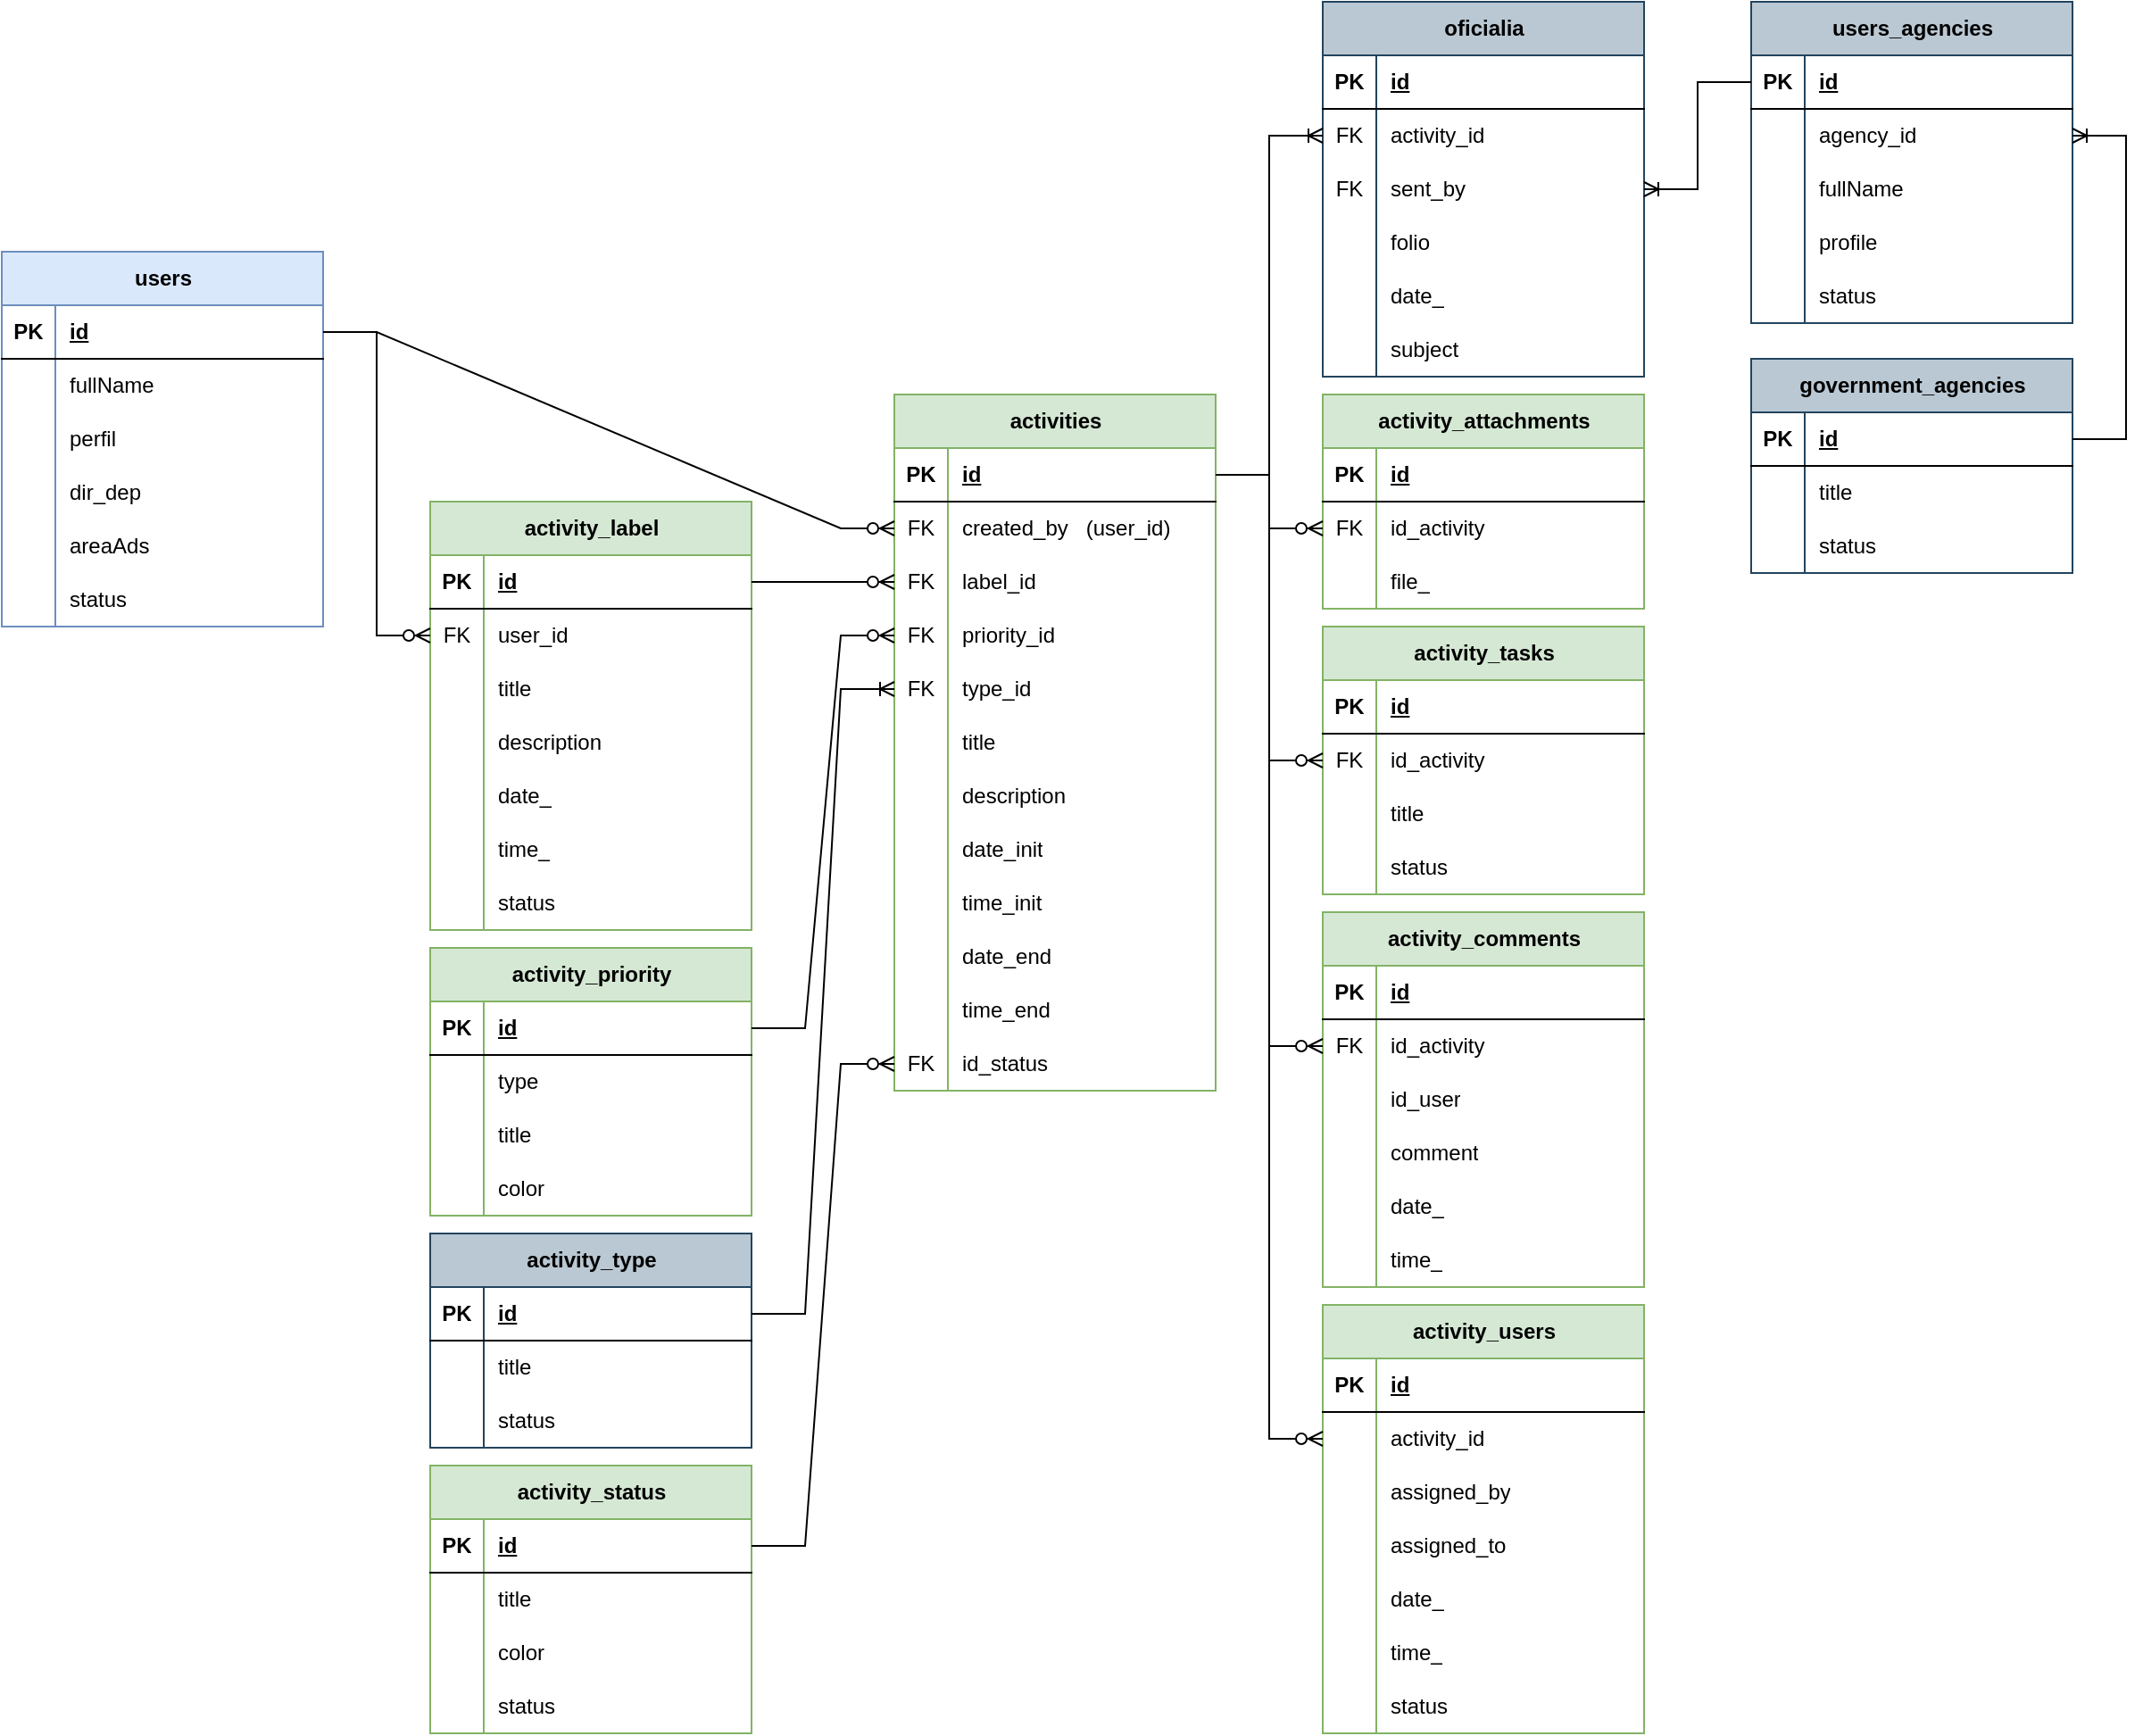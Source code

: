 <mxfile version="28.1.1">
  <diagram name="Página-1" id="_67yxfmPzfZUshRbyTjl">
    <mxGraphModel dx="1426" dy="3129" grid="1" gridSize="10" guides="1" tooltips="1" connect="1" arrows="1" fold="1" page="1" pageScale="1" pageWidth="827" pageHeight="1169" math="0" shadow="0">
      <root>
        <mxCell id="0" />
        <mxCell id="1" parent="0" />
        <mxCell id="7dkozfxr6RYf8K6FpRKO-1" value="users" style="shape=table;startSize=30;container=1;collapsible=1;childLayout=tableLayout;fixedRows=1;rowLines=0;fontStyle=1;align=center;resizeLast=1;html=1;fillColor=#dae8fc;strokeColor=#6c8ebf;swimlaneLine=1;" parent="1" vertex="1">
          <mxGeometry x="20" y="-1200" width="180" height="210" as="geometry" />
        </mxCell>
        <mxCell id="7dkozfxr6RYf8K6FpRKO-2" value="" style="shape=tableRow;horizontal=0;startSize=0;swimlaneHead=0;swimlaneBody=0;fillColor=none;collapsible=0;dropTarget=0;points=[[0,0.5],[1,0.5]];portConstraint=eastwest;top=0;left=0;right=0;bottom=1;" parent="7dkozfxr6RYf8K6FpRKO-1" vertex="1">
          <mxGeometry y="30" width="180" height="30" as="geometry" />
        </mxCell>
        <mxCell id="7dkozfxr6RYf8K6FpRKO-3" value="PK" style="shape=partialRectangle;connectable=0;fillColor=none;top=0;left=0;bottom=0;right=0;fontStyle=1;overflow=hidden;whiteSpace=wrap;html=1;" parent="7dkozfxr6RYf8K6FpRKO-2" vertex="1">
          <mxGeometry width="30" height="30" as="geometry">
            <mxRectangle width="30" height="30" as="alternateBounds" />
          </mxGeometry>
        </mxCell>
        <mxCell id="7dkozfxr6RYf8K6FpRKO-4" value="id" style="shape=partialRectangle;connectable=0;fillColor=none;top=0;left=0;bottom=0;right=0;align=left;spacingLeft=6;fontStyle=5;overflow=hidden;whiteSpace=wrap;html=1;" parent="7dkozfxr6RYf8K6FpRKO-2" vertex="1">
          <mxGeometry x="30" width="150" height="30" as="geometry">
            <mxRectangle width="150" height="30" as="alternateBounds" />
          </mxGeometry>
        </mxCell>
        <mxCell id="7dkozfxr6RYf8K6FpRKO-5" value="" style="shape=tableRow;horizontal=0;startSize=0;swimlaneHead=0;swimlaneBody=0;fillColor=none;collapsible=0;dropTarget=0;points=[[0,0.5],[1,0.5]];portConstraint=eastwest;top=0;left=0;right=0;bottom=0;" parent="7dkozfxr6RYf8K6FpRKO-1" vertex="1">
          <mxGeometry y="60" width="180" height="30" as="geometry" />
        </mxCell>
        <mxCell id="7dkozfxr6RYf8K6FpRKO-6" value="" style="shape=partialRectangle;connectable=0;fillColor=none;top=0;left=0;bottom=0;right=0;editable=1;overflow=hidden;whiteSpace=wrap;html=1;" parent="7dkozfxr6RYf8K6FpRKO-5" vertex="1">
          <mxGeometry width="30" height="30" as="geometry">
            <mxRectangle width="30" height="30" as="alternateBounds" />
          </mxGeometry>
        </mxCell>
        <mxCell id="7dkozfxr6RYf8K6FpRKO-7" value="fullName" style="shape=partialRectangle;connectable=0;fillColor=none;top=0;left=0;bottom=0;right=0;align=left;spacingLeft=6;overflow=hidden;whiteSpace=wrap;html=1;" parent="7dkozfxr6RYf8K6FpRKO-5" vertex="1">
          <mxGeometry x="30" width="150" height="30" as="geometry">
            <mxRectangle width="150" height="30" as="alternateBounds" />
          </mxGeometry>
        </mxCell>
        <mxCell id="7dkozfxr6RYf8K6FpRKO-8" value="" style="shape=tableRow;horizontal=0;startSize=0;swimlaneHead=0;swimlaneBody=0;fillColor=none;collapsible=0;dropTarget=0;points=[[0,0.5],[1,0.5]];portConstraint=eastwest;top=0;left=0;right=0;bottom=0;" parent="7dkozfxr6RYf8K6FpRKO-1" vertex="1">
          <mxGeometry y="90" width="180" height="30" as="geometry" />
        </mxCell>
        <mxCell id="7dkozfxr6RYf8K6FpRKO-9" value="" style="shape=partialRectangle;connectable=0;fillColor=none;top=0;left=0;bottom=0;right=0;editable=1;overflow=hidden;whiteSpace=wrap;html=1;" parent="7dkozfxr6RYf8K6FpRKO-8" vertex="1">
          <mxGeometry width="30" height="30" as="geometry">
            <mxRectangle width="30" height="30" as="alternateBounds" />
          </mxGeometry>
        </mxCell>
        <mxCell id="7dkozfxr6RYf8K6FpRKO-10" value="perfil" style="shape=partialRectangle;connectable=0;fillColor=none;top=0;left=0;bottom=0;right=0;align=left;spacingLeft=6;overflow=hidden;whiteSpace=wrap;html=1;" parent="7dkozfxr6RYf8K6FpRKO-8" vertex="1">
          <mxGeometry x="30" width="150" height="30" as="geometry">
            <mxRectangle width="150" height="30" as="alternateBounds" />
          </mxGeometry>
        </mxCell>
        <mxCell id="7dkozfxr6RYf8K6FpRKO-11" value="" style="shape=tableRow;horizontal=0;startSize=0;swimlaneHead=0;swimlaneBody=0;fillColor=none;collapsible=0;dropTarget=0;points=[[0,0.5],[1,0.5]];portConstraint=eastwest;top=0;left=0;right=0;bottom=0;" parent="7dkozfxr6RYf8K6FpRKO-1" vertex="1">
          <mxGeometry y="120" width="180" height="30" as="geometry" />
        </mxCell>
        <mxCell id="7dkozfxr6RYf8K6FpRKO-12" value="" style="shape=partialRectangle;connectable=0;fillColor=none;top=0;left=0;bottom=0;right=0;editable=1;overflow=hidden;whiteSpace=wrap;html=1;" parent="7dkozfxr6RYf8K6FpRKO-11" vertex="1">
          <mxGeometry width="30" height="30" as="geometry">
            <mxRectangle width="30" height="30" as="alternateBounds" />
          </mxGeometry>
        </mxCell>
        <mxCell id="7dkozfxr6RYf8K6FpRKO-13" value="dir_dep" style="shape=partialRectangle;connectable=0;fillColor=none;top=0;left=0;bottom=0;right=0;align=left;spacingLeft=6;overflow=hidden;whiteSpace=wrap;html=1;" parent="7dkozfxr6RYf8K6FpRKO-11" vertex="1">
          <mxGeometry x="30" width="150" height="30" as="geometry">
            <mxRectangle width="150" height="30" as="alternateBounds" />
          </mxGeometry>
        </mxCell>
        <mxCell id="7dkozfxr6RYf8K6FpRKO-17" style="shape=tableRow;horizontal=0;startSize=0;swimlaneHead=0;swimlaneBody=0;fillColor=none;collapsible=0;dropTarget=0;points=[[0,0.5],[1,0.5]];portConstraint=eastwest;top=0;left=0;right=0;bottom=0;" parent="7dkozfxr6RYf8K6FpRKO-1" vertex="1">
          <mxGeometry y="150" width="180" height="30" as="geometry" />
        </mxCell>
        <mxCell id="7dkozfxr6RYf8K6FpRKO-18" style="shape=partialRectangle;connectable=0;fillColor=none;top=0;left=0;bottom=0;right=0;editable=1;overflow=hidden;whiteSpace=wrap;html=1;" parent="7dkozfxr6RYf8K6FpRKO-17" vertex="1">
          <mxGeometry width="30" height="30" as="geometry">
            <mxRectangle width="30" height="30" as="alternateBounds" />
          </mxGeometry>
        </mxCell>
        <mxCell id="7dkozfxr6RYf8K6FpRKO-19" value="areaAds" style="shape=partialRectangle;connectable=0;fillColor=none;top=0;left=0;bottom=0;right=0;align=left;spacingLeft=6;overflow=hidden;whiteSpace=wrap;html=1;" parent="7dkozfxr6RYf8K6FpRKO-17" vertex="1">
          <mxGeometry x="30" width="150" height="30" as="geometry">
            <mxRectangle width="150" height="30" as="alternateBounds" />
          </mxGeometry>
        </mxCell>
        <mxCell id="7dkozfxr6RYf8K6FpRKO-20" style="shape=tableRow;horizontal=0;startSize=0;swimlaneHead=0;swimlaneBody=0;fillColor=none;collapsible=0;dropTarget=0;points=[[0,0.5],[1,0.5]];portConstraint=eastwest;top=0;left=0;right=0;bottom=0;" parent="7dkozfxr6RYf8K6FpRKO-1" vertex="1">
          <mxGeometry y="180" width="180" height="30" as="geometry" />
        </mxCell>
        <mxCell id="7dkozfxr6RYf8K6FpRKO-21" style="shape=partialRectangle;connectable=0;fillColor=none;top=0;left=0;bottom=0;right=0;editable=1;overflow=hidden;whiteSpace=wrap;html=1;" parent="7dkozfxr6RYf8K6FpRKO-20" vertex="1">
          <mxGeometry width="30" height="30" as="geometry">
            <mxRectangle width="30" height="30" as="alternateBounds" />
          </mxGeometry>
        </mxCell>
        <mxCell id="7dkozfxr6RYf8K6FpRKO-22" value="status" style="shape=partialRectangle;connectable=0;fillColor=none;top=0;left=0;bottom=0;right=0;align=left;spacingLeft=6;overflow=hidden;whiteSpace=wrap;html=1;" parent="7dkozfxr6RYf8K6FpRKO-20" vertex="1">
          <mxGeometry x="30" width="150" height="30" as="geometry">
            <mxRectangle width="150" height="30" as="alternateBounds" />
          </mxGeometry>
        </mxCell>
        <mxCell id="7dkozfxr6RYf8K6FpRKO-45" value="activities" style="shape=table;startSize=30;container=1;collapsible=1;childLayout=tableLayout;fixedRows=1;rowLines=0;fontStyle=1;align=center;resizeLast=1;html=1;fillColor=#d5e8d4;strokeColor=#82b366;" parent="1" vertex="1">
          <mxGeometry x="520" y="-1120" width="180" height="390" as="geometry" />
        </mxCell>
        <mxCell id="7dkozfxr6RYf8K6FpRKO-46" value="" style="shape=tableRow;horizontal=0;startSize=0;swimlaneHead=0;swimlaneBody=0;fillColor=none;collapsible=0;dropTarget=0;points=[[0,0.5],[1,0.5]];portConstraint=eastwest;top=0;left=0;right=0;bottom=1;" parent="7dkozfxr6RYf8K6FpRKO-45" vertex="1">
          <mxGeometry y="30" width="180" height="30" as="geometry" />
        </mxCell>
        <mxCell id="7dkozfxr6RYf8K6FpRKO-47" value="PK" style="shape=partialRectangle;connectable=0;fillColor=none;top=0;left=0;bottom=0;right=0;fontStyle=1;overflow=hidden;whiteSpace=wrap;html=1;" parent="7dkozfxr6RYf8K6FpRKO-46" vertex="1">
          <mxGeometry width="30" height="30" as="geometry">
            <mxRectangle width="30" height="30" as="alternateBounds" />
          </mxGeometry>
        </mxCell>
        <mxCell id="7dkozfxr6RYf8K6FpRKO-48" value="id" style="shape=partialRectangle;connectable=0;fillColor=none;top=0;left=0;bottom=0;right=0;align=left;spacingLeft=6;fontStyle=5;overflow=hidden;whiteSpace=wrap;html=1;" parent="7dkozfxr6RYf8K6FpRKO-46" vertex="1">
          <mxGeometry x="30" width="150" height="30" as="geometry">
            <mxRectangle width="150" height="30" as="alternateBounds" />
          </mxGeometry>
        </mxCell>
        <mxCell id="RxVRA939JfTyH3ZV5gPA-4" style="shape=tableRow;horizontal=0;startSize=0;swimlaneHead=0;swimlaneBody=0;fillColor=none;collapsible=0;dropTarget=0;points=[[0,0.5],[1,0.5]];portConstraint=eastwest;top=0;left=0;right=0;bottom=0;" parent="7dkozfxr6RYf8K6FpRKO-45" vertex="1">
          <mxGeometry y="60" width="180" height="30" as="geometry" />
        </mxCell>
        <mxCell id="RxVRA939JfTyH3ZV5gPA-5" value="FK" style="shape=partialRectangle;connectable=0;fillColor=none;top=0;left=0;bottom=0;right=0;editable=1;overflow=hidden;whiteSpace=wrap;html=1;" parent="RxVRA939JfTyH3ZV5gPA-4" vertex="1">
          <mxGeometry width="30" height="30" as="geometry">
            <mxRectangle width="30" height="30" as="alternateBounds" />
          </mxGeometry>
        </mxCell>
        <mxCell id="RxVRA939JfTyH3ZV5gPA-6" value="created_by&amp;nbsp; &amp;nbsp;(user_id)" style="shape=partialRectangle;connectable=0;fillColor=none;top=0;left=0;bottom=0;right=0;align=left;spacingLeft=6;overflow=hidden;whiteSpace=wrap;html=1;" parent="RxVRA939JfTyH3ZV5gPA-4" vertex="1">
          <mxGeometry x="30" width="150" height="30" as="geometry">
            <mxRectangle width="150" height="30" as="alternateBounds" />
          </mxGeometry>
        </mxCell>
        <mxCell id="RxVRA939JfTyH3ZV5gPA-1" style="shape=tableRow;horizontal=0;startSize=0;swimlaneHead=0;swimlaneBody=0;fillColor=none;collapsible=0;dropTarget=0;points=[[0,0.5],[1,0.5]];portConstraint=eastwest;top=0;left=0;right=0;bottom=0;" parent="7dkozfxr6RYf8K6FpRKO-45" vertex="1">
          <mxGeometry y="90" width="180" height="30" as="geometry" />
        </mxCell>
        <mxCell id="RxVRA939JfTyH3ZV5gPA-2" value="FK" style="shape=partialRectangle;connectable=0;fillColor=none;top=0;left=0;bottom=0;right=0;editable=1;overflow=hidden;whiteSpace=wrap;html=1;" parent="RxVRA939JfTyH3ZV5gPA-1" vertex="1">
          <mxGeometry width="30" height="30" as="geometry">
            <mxRectangle width="30" height="30" as="alternateBounds" />
          </mxGeometry>
        </mxCell>
        <mxCell id="RxVRA939JfTyH3ZV5gPA-3" value="label_id" style="shape=partialRectangle;connectable=0;fillColor=none;top=0;left=0;bottom=0;right=0;align=left;spacingLeft=6;overflow=hidden;whiteSpace=wrap;html=1;" parent="RxVRA939JfTyH3ZV5gPA-1" vertex="1">
          <mxGeometry x="30" width="150" height="30" as="geometry">
            <mxRectangle width="150" height="30" as="alternateBounds" />
          </mxGeometry>
        </mxCell>
        <mxCell id="7dkozfxr6RYf8K6FpRKO-97" style="shape=tableRow;horizontal=0;startSize=0;swimlaneHead=0;swimlaneBody=0;fillColor=none;collapsible=0;dropTarget=0;points=[[0,0.5],[1,0.5]];portConstraint=eastwest;top=0;left=0;right=0;bottom=0;" parent="7dkozfxr6RYf8K6FpRKO-45" vertex="1">
          <mxGeometry y="120" width="180" height="30" as="geometry" />
        </mxCell>
        <mxCell id="7dkozfxr6RYf8K6FpRKO-98" value="FK" style="shape=partialRectangle;connectable=0;fillColor=none;top=0;left=0;bottom=0;right=0;editable=1;overflow=hidden;whiteSpace=wrap;html=1;" parent="7dkozfxr6RYf8K6FpRKO-97" vertex="1">
          <mxGeometry width="30" height="30" as="geometry">
            <mxRectangle width="30" height="30" as="alternateBounds" />
          </mxGeometry>
        </mxCell>
        <mxCell id="7dkozfxr6RYf8K6FpRKO-99" value="priority_id" style="shape=partialRectangle;connectable=0;fillColor=none;top=0;left=0;bottom=0;right=0;align=left;spacingLeft=6;overflow=hidden;whiteSpace=wrap;html=1;" parent="7dkozfxr6RYf8K6FpRKO-97" vertex="1">
          <mxGeometry x="30" width="150" height="30" as="geometry">
            <mxRectangle width="150" height="30" as="alternateBounds" />
          </mxGeometry>
        </mxCell>
        <mxCell id="hb4TdjHDPAAqkykDS6f0-14" style="shape=tableRow;horizontal=0;startSize=0;swimlaneHead=0;swimlaneBody=0;fillColor=none;collapsible=0;dropTarget=0;points=[[0,0.5],[1,0.5]];portConstraint=eastwest;top=0;left=0;right=0;bottom=0;" parent="7dkozfxr6RYf8K6FpRKO-45" vertex="1">
          <mxGeometry y="150" width="180" height="30" as="geometry" />
        </mxCell>
        <mxCell id="hb4TdjHDPAAqkykDS6f0-15" value="FK" style="shape=partialRectangle;connectable=0;fillColor=none;top=0;left=0;bottom=0;right=0;editable=1;overflow=hidden;whiteSpace=wrap;html=1;" parent="hb4TdjHDPAAqkykDS6f0-14" vertex="1">
          <mxGeometry width="30" height="30" as="geometry">
            <mxRectangle width="30" height="30" as="alternateBounds" />
          </mxGeometry>
        </mxCell>
        <mxCell id="hb4TdjHDPAAqkykDS6f0-16" value="type_id" style="shape=partialRectangle;connectable=0;fillColor=none;top=0;left=0;bottom=0;right=0;align=left;spacingLeft=6;overflow=hidden;whiteSpace=wrap;html=1;" parent="hb4TdjHDPAAqkykDS6f0-14" vertex="1">
          <mxGeometry x="30" width="150" height="30" as="geometry">
            <mxRectangle width="150" height="30" as="alternateBounds" />
          </mxGeometry>
        </mxCell>
        <mxCell id="7dkozfxr6RYf8K6FpRKO-52" value="" style="shape=tableRow;horizontal=0;startSize=0;swimlaneHead=0;swimlaneBody=0;fillColor=none;collapsible=0;dropTarget=0;points=[[0,0.5],[1,0.5]];portConstraint=eastwest;top=0;left=0;right=0;bottom=0;" parent="7dkozfxr6RYf8K6FpRKO-45" vertex="1">
          <mxGeometry y="180" width="180" height="30" as="geometry" />
        </mxCell>
        <mxCell id="7dkozfxr6RYf8K6FpRKO-53" value="" style="shape=partialRectangle;connectable=0;fillColor=none;top=0;left=0;bottom=0;right=0;editable=1;overflow=hidden;whiteSpace=wrap;html=1;" parent="7dkozfxr6RYf8K6FpRKO-52" vertex="1">
          <mxGeometry width="30" height="30" as="geometry">
            <mxRectangle width="30" height="30" as="alternateBounds" />
          </mxGeometry>
        </mxCell>
        <mxCell id="7dkozfxr6RYf8K6FpRKO-54" value="title" style="shape=partialRectangle;connectable=0;fillColor=none;top=0;left=0;bottom=0;right=0;align=left;spacingLeft=6;overflow=hidden;whiteSpace=wrap;html=1;" parent="7dkozfxr6RYf8K6FpRKO-52" vertex="1">
          <mxGeometry x="30" width="150" height="30" as="geometry">
            <mxRectangle width="150" height="30" as="alternateBounds" />
          </mxGeometry>
        </mxCell>
        <mxCell id="7dkozfxr6RYf8K6FpRKO-88" style="shape=tableRow;horizontal=0;startSize=0;swimlaneHead=0;swimlaneBody=0;fillColor=none;collapsible=0;dropTarget=0;points=[[0,0.5],[1,0.5]];portConstraint=eastwest;top=0;left=0;right=0;bottom=0;" parent="7dkozfxr6RYf8K6FpRKO-45" vertex="1">
          <mxGeometry y="210" width="180" height="30" as="geometry" />
        </mxCell>
        <mxCell id="7dkozfxr6RYf8K6FpRKO-89" style="shape=partialRectangle;connectable=0;fillColor=none;top=0;left=0;bottom=0;right=0;editable=1;overflow=hidden;whiteSpace=wrap;html=1;" parent="7dkozfxr6RYf8K6FpRKO-88" vertex="1">
          <mxGeometry width="30" height="30" as="geometry">
            <mxRectangle width="30" height="30" as="alternateBounds" />
          </mxGeometry>
        </mxCell>
        <mxCell id="7dkozfxr6RYf8K6FpRKO-90" value="description" style="shape=partialRectangle;connectable=0;fillColor=none;top=0;left=0;bottom=0;right=0;align=left;spacingLeft=6;overflow=hidden;whiteSpace=wrap;html=1;" parent="7dkozfxr6RYf8K6FpRKO-88" vertex="1">
          <mxGeometry x="30" width="150" height="30" as="geometry">
            <mxRectangle width="150" height="30" as="alternateBounds" />
          </mxGeometry>
        </mxCell>
        <mxCell id="7dkozfxr6RYf8K6FpRKO-55" value="" style="shape=tableRow;horizontal=0;startSize=0;swimlaneHead=0;swimlaneBody=0;fillColor=none;collapsible=0;dropTarget=0;points=[[0,0.5],[1,0.5]];portConstraint=eastwest;top=0;left=0;right=0;bottom=0;" parent="7dkozfxr6RYf8K6FpRKO-45" vertex="1">
          <mxGeometry y="240" width="180" height="30" as="geometry" />
        </mxCell>
        <mxCell id="7dkozfxr6RYf8K6FpRKO-56" value="" style="shape=partialRectangle;connectable=0;fillColor=none;top=0;left=0;bottom=0;right=0;editable=1;overflow=hidden;whiteSpace=wrap;html=1;" parent="7dkozfxr6RYf8K6FpRKO-55" vertex="1">
          <mxGeometry width="30" height="30" as="geometry">
            <mxRectangle width="30" height="30" as="alternateBounds" />
          </mxGeometry>
        </mxCell>
        <mxCell id="7dkozfxr6RYf8K6FpRKO-57" value="date_init" style="shape=partialRectangle;connectable=0;fillColor=none;top=0;left=0;bottom=0;right=0;align=left;spacingLeft=6;overflow=hidden;whiteSpace=wrap;html=1;" parent="7dkozfxr6RYf8K6FpRKO-55" vertex="1">
          <mxGeometry x="30" width="150" height="30" as="geometry">
            <mxRectangle width="150" height="30" as="alternateBounds" />
          </mxGeometry>
        </mxCell>
        <mxCell id="7dkozfxr6RYf8K6FpRKO-67" style="shape=tableRow;horizontal=0;startSize=0;swimlaneHead=0;swimlaneBody=0;fillColor=none;collapsible=0;dropTarget=0;points=[[0,0.5],[1,0.5]];portConstraint=eastwest;top=0;left=0;right=0;bottom=0;" parent="7dkozfxr6RYf8K6FpRKO-45" vertex="1">
          <mxGeometry y="270" width="180" height="30" as="geometry" />
        </mxCell>
        <mxCell id="7dkozfxr6RYf8K6FpRKO-68" style="shape=partialRectangle;connectable=0;fillColor=none;top=0;left=0;bottom=0;right=0;editable=1;overflow=hidden;whiteSpace=wrap;html=1;" parent="7dkozfxr6RYf8K6FpRKO-67" vertex="1">
          <mxGeometry width="30" height="30" as="geometry">
            <mxRectangle width="30" height="30" as="alternateBounds" />
          </mxGeometry>
        </mxCell>
        <mxCell id="7dkozfxr6RYf8K6FpRKO-69" value="time_init" style="shape=partialRectangle;connectable=0;fillColor=none;top=0;left=0;bottom=0;right=0;align=left;spacingLeft=6;overflow=hidden;whiteSpace=wrap;html=1;" parent="7dkozfxr6RYf8K6FpRKO-67" vertex="1">
          <mxGeometry x="30" width="150" height="30" as="geometry">
            <mxRectangle width="150" height="30" as="alternateBounds" />
          </mxGeometry>
        </mxCell>
        <mxCell id="7dkozfxr6RYf8K6FpRKO-64" style="shape=tableRow;horizontal=0;startSize=0;swimlaneHead=0;swimlaneBody=0;fillColor=none;collapsible=0;dropTarget=0;points=[[0,0.5],[1,0.5]];portConstraint=eastwest;top=0;left=0;right=0;bottom=0;" parent="7dkozfxr6RYf8K6FpRKO-45" vertex="1">
          <mxGeometry y="300" width="180" height="30" as="geometry" />
        </mxCell>
        <mxCell id="7dkozfxr6RYf8K6FpRKO-65" style="shape=partialRectangle;connectable=0;fillColor=none;top=0;left=0;bottom=0;right=0;editable=1;overflow=hidden;whiteSpace=wrap;html=1;" parent="7dkozfxr6RYf8K6FpRKO-64" vertex="1">
          <mxGeometry width="30" height="30" as="geometry">
            <mxRectangle width="30" height="30" as="alternateBounds" />
          </mxGeometry>
        </mxCell>
        <mxCell id="7dkozfxr6RYf8K6FpRKO-66" value="date_end" style="shape=partialRectangle;connectable=0;fillColor=none;top=0;left=0;bottom=0;right=0;align=left;spacingLeft=6;overflow=hidden;whiteSpace=wrap;html=1;" parent="7dkozfxr6RYf8K6FpRKO-64" vertex="1">
          <mxGeometry x="30" width="150" height="30" as="geometry">
            <mxRectangle width="150" height="30" as="alternateBounds" />
          </mxGeometry>
        </mxCell>
        <mxCell id="7dkozfxr6RYf8K6FpRKO-61" style="shape=tableRow;horizontal=0;startSize=0;swimlaneHead=0;swimlaneBody=0;fillColor=none;collapsible=0;dropTarget=0;points=[[0,0.5],[1,0.5]];portConstraint=eastwest;top=0;left=0;right=0;bottom=0;" parent="7dkozfxr6RYf8K6FpRKO-45" vertex="1">
          <mxGeometry y="330" width="180" height="30" as="geometry" />
        </mxCell>
        <mxCell id="7dkozfxr6RYf8K6FpRKO-62" style="shape=partialRectangle;connectable=0;fillColor=none;top=0;left=0;bottom=0;right=0;editable=1;overflow=hidden;whiteSpace=wrap;html=1;" parent="7dkozfxr6RYf8K6FpRKO-61" vertex="1">
          <mxGeometry width="30" height="30" as="geometry">
            <mxRectangle width="30" height="30" as="alternateBounds" />
          </mxGeometry>
        </mxCell>
        <mxCell id="7dkozfxr6RYf8K6FpRKO-63" value="time_end" style="shape=partialRectangle;connectable=0;fillColor=none;top=0;left=0;bottom=0;right=0;align=left;spacingLeft=6;overflow=hidden;whiteSpace=wrap;html=1;" parent="7dkozfxr6RYf8K6FpRKO-61" vertex="1">
          <mxGeometry x="30" width="150" height="30" as="geometry">
            <mxRectangle width="150" height="30" as="alternateBounds" />
          </mxGeometry>
        </mxCell>
        <mxCell id="7dkozfxr6RYf8K6FpRKO-158" style="shape=tableRow;horizontal=0;startSize=0;swimlaneHead=0;swimlaneBody=0;fillColor=none;collapsible=0;dropTarget=0;points=[[0,0.5],[1,0.5]];portConstraint=eastwest;top=0;left=0;right=0;bottom=0;" parent="7dkozfxr6RYf8K6FpRKO-45" vertex="1">
          <mxGeometry y="360" width="180" height="30" as="geometry" />
        </mxCell>
        <mxCell id="7dkozfxr6RYf8K6FpRKO-159" value="FK" style="shape=partialRectangle;connectable=0;fillColor=none;top=0;left=0;bottom=0;right=0;editable=1;overflow=hidden;whiteSpace=wrap;html=1;" parent="7dkozfxr6RYf8K6FpRKO-158" vertex="1">
          <mxGeometry width="30" height="30" as="geometry">
            <mxRectangle width="30" height="30" as="alternateBounds" />
          </mxGeometry>
        </mxCell>
        <mxCell id="7dkozfxr6RYf8K6FpRKO-160" value="id_status" style="shape=partialRectangle;connectable=0;fillColor=none;top=0;left=0;bottom=0;right=0;align=left;spacingLeft=6;overflow=hidden;whiteSpace=wrap;html=1;" parent="7dkozfxr6RYf8K6FpRKO-158" vertex="1">
          <mxGeometry x="30" width="150" height="30" as="geometry">
            <mxRectangle width="150" height="30" as="alternateBounds" />
          </mxGeometry>
        </mxCell>
        <mxCell id="7dkozfxr6RYf8K6FpRKO-100" value="activity_tasks" style="shape=table;startSize=30;container=1;collapsible=1;childLayout=tableLayout;fixedRows=1;rowLines=0;fontStyle=1;align=center;resizeLast=1;html=1;fillColor=#d5e8d4;strokeColor=#82b366;" parent="1" vertex="1">
          <mxGeometry x="760" y="-990" width="180" height="150" as="geometry" />
        </mxCell>
        <mxCell id="7dkozfxr6RYf8K6FpRKO-101" value="" style="shape=tableRow;horizontal=0;startSize=0;swimlaneHead=0;swimlaneBody=0;fillColor=none;collapsible=0;dropTarget=0;points=[[0,0.5],[1,0.5]];portConstraint=eastwest;top=0;left=0;right=0;bottom=1;" parent="7dkozfxr6RYf8K6FpRKO-100" vertex="1">
          <mxGeometry y="30" width="180" height="30" as="geometry" />
        </mxCell>
        <mxCell id="7dkozfxr6RYf8K6FpRKO-102" value="PK" style="shape=partialRectangle;connectable=0;fillColor=none;top=0;left=0;bottom=0;right=0;fontStyle=1;overflow=hidden;whiteSpace=wrap;html=1;" parent="7dkozfxr6RYf8K6FpRKO-101" vertex="1">
          <mxGeometry width="30" height="30" as="geometry">
            <mxRectangle width="30" height="30" as="alternateBounds" />
          </mxGeometry>
        </mxCell>
        <mxCell id="7dkozfxr6RYf8K6FpRKO-103" value="id" style="shape=partialRectangle;connectable=0;fillColor=none;top=0;left=0;bottom=0;right=0;align=left;spacingLeft=6;fontStyle=5;overflow=hidden;whiteSpace=wrap;html=1;" parent="7dkozfxr6RYf8K6FpRKO-101" vertex="1">
          <mxGeometry x="30" width="150" height="30" as="geometry">
            <mxRectangle width="150" height="30" as="alternateBounds" />
          </mxGeometry>
        </mxCell>
        <mxCell id="7dkozfxr6RYf8K6FpRKO-104" value="" style="shape=tableRow;horizontal=0;startSize=0;swimlaneHead=0;swimlaneBody=0;fillColor=none;collapsible=0;dropTarget=0;points=[[0,0.5],[1,0.5]];portConstraint=eastwest;top=0;left=0;right=0;bottom=0;" parent="7dkozfxr6RYf8K6FpRKO-100" vertex="1">
          <mxGeometry y="60" width="180" height="30" as="geometry" />
        </mxCell>
        <mxCell id="7dkozfxr6RYf8K6FpRKO-105" value="FK" style="shape=partialRectangle;connectable=0;fillColor=none;top=0;left=0;bottom=0;right=0;editable=1;overflow=hidden;whiteSpace=wrap;html=1;" parent="7dkozfxr6RYf8K6FpRKO-104" vertex="1">
          <mxGeometry width="30" height="30" as="geometry">
            <mxRectangle width="30" height="30" as="alternateBounds" />
          </mxGeometry>
        </mxCell>
        <mxCell id="7dkozfxr6RYf8K6FpRKO-106" value="id_activity" style="shape=partialRectangle;connectable=0;fillColor=none;top=0;left=0;bottom=0;right=0;align=left;spacingLeft=6;overflow=hidden;whiteSpace=wrap;html=1;" parent="7dkozfxr6RYf8K6FpRKO-104" vertex="1">
          <mxGeometry x="30" width="150" height="30" as="geometry">
            <mxRectangle width="150" height="30" as="alternateBounds" />
          </mxGeometry>
        </mxCell>
        <mxCell id="7dkozfxr6RYf8K6FpRKO-107" value="" style="shape=tableRow;horizontal=0;startSize=0;swimlaneHead=0;swimlaneBody=0;fillColor=none;collapsible=0;dropTarget=0;points=[[0,0.5],[1,0.5]];portConstraint=eastwest;top=0;left=0;right=0;bottom=0;" parent="7dkozfxr6RYf8K6FpRKO-100" vertex="1">
          <mxGeometry y="90" width="180" height="30" as="geometry" />
        </mxCell>
        <mxCell id="7dkozfxr6RYf8K6FpRKO-108" value="" style="shape=partialRectangle;connectable=0;fillColor=none;top=0;left=0;bottom=0;right=0;editable=1;overflow=hidden;whiteSpace=wrap;html=1;" parent="7dkozfxr6RYf8K6FpRKO-107" vertex="1">
          <mxGeometry width="30" height="30" as="geometry">
            <mxRectangle width="30" height="30" as="alternateBounds" />
          </mxGeometry>
        </mxCell>
        <mxCell id="7dkozfxr6RYf8K6FpRKO-109" value="title" style="shape=partialRectangle;connectable=0;fillColor=none;top=0;left=0;bottom=0;right=0;align=left;spacingLeft=6;overflow=hidden;whiteSpace=wrap;html=1;" parent="7dkozfxr6RYf8K6FpRKO-107" vertex="1">
          <mxGeometry x="30" width="150" height="30" as="geometry">
            <mxRectangle width="150" height="30" as="alternateBounds" />
          </mxGeometry>
        </mxCell>
        <mxCell id="7dkozfxr6RYf8K6FpRKO-110" value="" style="shape=tableRow;horizontal=0;startSize=0;swimlaneHead=0;swimlaneBody=0;fillColor=none;collapsible=0;dropTarget=0;points=[[0,0.5],[1,0.5]];portConstraint=eastwest;top=0;left=0;right=0;bottom=0;" parent="7dkozfxr6RYf8K6FpRKO-100" vertex="1">
          <mxGeometry y="120" width="180" height="30" as="geometry" />
        </mxCell>
        <mxCell id="7dkozfxr6RYf8K6FpRKO-111" value="" style="shape=partialRectangle;connectable=0;fillColor=none;top=0;left=0;bottom=0;right=0;editable=1;overflow=hidden;whiteSpace=wrap;html=1;" parent="7dkozfxr6RYf8K6FpRKO-110" vertex="1">
          <mxGeometry width="30" height="30" as="geometry">
            <mxRectangle width="30" height="30" as="alternateBounds" />
          </mxGeometry>
        </mxCell>
        <mxCell id="7dkozfxr6RYf8K6FpRKO-112" value="status" style="shape=partialRectangle;connectable=0;fillColor=none;top=0;left=0;bottom=0;right=0;align=left;spacingLeft=6;overflow=hidden;whiteSpace=wrap;html=1;" parent="7dkozfxr6RYf8K6FpRKO-110" vertex="1">
          <mxGeometry x="30" width="150" height="30" as="geometry">
            <mxRectangle width="150" height="30" as="alternateBounds" />
          </mxGeometry>
        </mxCell>
        <mxCell id="7dkozfxr6RYf8K6FpRKO-113" value="activity_comments" style="shape=table;startSize=30;container=1;collapsible=1;childLayout=tableLayout;fixedRows=1;rowLines=0;fontStyle=1;align=center;resizeLast=1;html=1;fillColor=#d5e8d4;strokeColor=#82b366;gradientColor=none;" parent="1" vertex="1">
          <mxGeometry x="760" y="-830" width="180" height="210" as="geometry" />
        </mxCell>
        <mxCell id="7dkozfxr6RYf8K6FpRKO-114" value="" style="shape=tableRow;horizontal=0;startSize=0;swimlaneHead=0;swimlaneBody=0;fillColor=none;collapsible=0;dropTarget=0;points=[[0,0.5],[1,0.5]];portConstraint=eastwest;top=0;left=0;right=0;bottom=1;" parent="7dkozfxr6RYf8K6FpRKO-113" vertex="1">
          <mxGeometry y="30" width="180" height="30" as="geometry" />
        </mxCell>
        <mxCell id="7dkozfxr6RYf8K6FpRKO-115" value="PK" style="shape=partialRectangle;connectable=0;fillColor=none;top=0;left=0;bottom=0;right=0;fontStyle=1;overflow=hidden;whiteSpace=wrap;html=1;" parent="7dkozfxr6RYf8K6FpRKO-114" vertex="1">
          <mxGeometry width="30" height="30" as="geometry">
            <mxRectangle width="30" height="30" as="alternateBounds" />
          </mxGeometry>
        </mxCell>
        <mxCell id="7dkozfxr6RYf8K6FpRKO-116" value="id" style="shape=partialRectangle;connectable=0;fillColor=none;top=0;left=0;bottom=0;right=0;align=left;spacingLeft=6;fontStyle=5;overflow=hidden;whiteSpace=wrap;html=1;" parent="7dkozfxr6RYf8K6FpRKO-114" vertex="1">
          <mxGeometry x="30" width="150" height="30" as="geometry">
            <mxRectangle width="150" height="30" as="alternateBounds" />
          </mxGeometry>
        </mxCell>
        <mxCell id="7dkozfxr6RYf8K6FpRKO-117" value="" style="shape=tableRow;horizontal=0;startSize=0;swimlaneHead=0;swimlaneBody=0;fillColor=none;collapsible=0;dropTarget=0;points=[[0,0.5],[1,0.5]];portConstraint=eastwest;top=0;left=0;right=0;bottom=0;" parent="7dkozfxr6RYf8K6FpRKO-113" vertex="1">
          <mxGeometry y="60" width="180" height="30" as="geometry" />
        </mxCell>
        <mxCell id="7dkozfxr6RYf8K6FpRKO-118" value="FK" style="shape=partialRectangle;connectable=0;fillColor=none;top=0;left=0;bottom=0;right=0;editable=1;overflow=hidden;whiteSpace=wrap;html=1;" parent="7dkozfxr6RYf8K6FpRKO-117" vertex="1">
          <mxGeometry width="30" height="30" as="geometry">
            <mxRectangle width="30" height="30" as="alternateBounds" />
          </mxGeometry>
        </mxCell>
        <mxCell id="7dkozfxr6RYf8K6FpRKO-119" value="id_activity" style="shape=partialRectangle;connectable=0;fillColor=none;top=0;left=0;bottom=0;right=0;align=left;spacingLeft=6;overflow=hidden;whiteSpace=wrap;html=1;" parent="7dkozfxr6RYf8K6FpRKO-117" vertex="1">
          <mxGeometry x="30" width="150" height="30" as="geometry">
            <mxRectangle width="150" height="30" as="alternateBounds" />
          </mxGeometry>
        </mxCell>
        <mxCell id="fPp2GSvqw6FcxgtNHQIB-14" style="shape=tableRow;horizontal=0;startSize=0;swimlaneHead=0;swimlaneBody=0;fillColor=none;collapsible=0;dropTarget=0;points=[[0,0.5],[1,0.5]];portConstraint=eastwest;top=0;left=0;right=0;bottom=0;" parent="7dkozfxr6RYf8K6FpRKO-113" vertex="1">
          <mxGeometry y="90" width="180" height="30" as="geometry" />
        </mxCell>
        <mxCell id="fPp2GSvqw6FcxgtNHQIB-15" style="shape=partialRectangle;connectable=0;fillColor=none;top=0;left=0;bottom=0;right=0;editable=1;overflow=hidden;whiteSpace=wrap;html=1;" parent="fPp2GSvqw6FcxgtNHQIB-14" vertex="1">
          <mxGeometry width="30" height="30" as="geometry">
            <mxRectangle width="30" height="30" as="alternateBounds" />
          </mxGeometry>
        </mxCell>
        <mxCell id="fPp2GSvqw6FcxgtNHQIB-16" value="id_user" style="shape=partialRectangle;connectable=0;fillColor=none;top=0;left=0;bottom=0;right=0;align=left;spacingLeft=6;overflow=hidden;whiteSpace=wrap;html=1;" parent="fPp2GSvqw6FcxgtNHQIB-14" vertex="1">
          <mxGeometry x="30" width="150" height="30" as="geometry">
            <mxRectangle width="150" height="30" as="alternateBounds" />
          </mxGeometry>
        </mxCell>
        <mxCell id="7dkozfxr6RYf8K6FpRKO-120" value="" style="shape=tableRow;horizontal=0;startSize=0;swimlaneHead=0;swimlaneBody=0;fillColor=none;collapsible=0;dropTarget=0;points=[[0,0.5],[1,0.5]];portConstraint=eastwest;top=0;left=0;right=0;bottom=0;" parent="7dkozfxr6RYf8K6FpRKO-113" vertex="1">
          <mxGeometry y="120" width="180" height="30" as="geometry" />
        </mxCell>
        <mxCell id="7dkozfxr6RYf8K6FpRKO-121" value="" style="shape=partialRectangle;connectable=0;fillColor=none;top=0;left=0;bottom=0;right=0;editable=1;overflow=hidden;whiteSpace=wrap;html=1;" parent="7dkozfxr6RYf8K6FpRKO-120" vertex="1">
          <mxGeometry width="30" height="30" as="geometry">
            <mxRectangle width="30" height="30" as="alternateBounds" />
          </mxGeometry>
        </mxCell>
        <mxCell id="7dkozfxr6RYf8K6FpRKO-122" value="comment" style="shape=partialRectangle;connectable=0;fillColor=none;top=0;left=0;bottom=0;right=0;align=left;spacingLeft=6;overflow=hidden;whiteSpace=wrap;html=1;" parent="7dkozfxr6RYf8K6FpRKO-120" vertex="1">
          <mxGeometry x="30" width="150" height="30" as="geometry">
            <mxRectangle width="150" height="30" as="alternateBounds" />
          </mxGeometry>
        </mxCell>
        <mxCell id="7dkozfxr6RYf8K6FpRKO-123" value="" style="shape=tableRow;horizontal=0;startSize=0;swimlaneHead=0;swimlaneBody=0;fillColor=none;collapsible=0;dropTarget=0;points=[[0,0.5],[1,0.5]];portConstraint=eastwest;top=0;left=0;right=0;bottom=0;" parent="7dkozfxr6RYf8K6FpRKO-113" vertex="1">
          <mxGeometry y="150" width="180" height="30" as="geometry" />
        </mxCell>
        <mxCell id="7dkozfxr6RYf8K6FpRKO-124" value="" style="shape=partialRectangle;connectable=0;fillColor=none;top=0;left=0;bottom=0;right=0;editable=1;overflow=hidden;whiteSpace=wrap;html=1;" parent="7dkozfxr6RYf8K6FpRKO-123" vertex="1">
          <mxGeometry width="30" height="30" as="geometry">
            <mxRectangle width="30" height="30" as="alternateBounds" />
          </mxGeometry>
        </mxCell>
        <mxCell id="7dkozfxr6RYf8K6FpRKO-125" value="date_" style="shape=partialRectangle;connectable=0;fillColor=none;top=0;left=0;bottom=0;right=0;align=left;spacingLeft=6;overflow=hidden;whiteSpace=wrap;html=1;" parent="7dkozfxr6RYf8K6FpRKO-123" vertex="1">
          <mxGeometry x="30" width="150" height="30" as="geometry">
            <mxRectangle width="150" height="30" as="alternateBounds" />
          </mxGeometry>
        </mxCell>
        <mxCell id="7dkozfxr6RYf8K6FpRKO-126" style="shape=tableRow;horizontal=0;startSize=0;swimlaneHead=0;swimlaneBody=0;fillColor=none;collapsible=0;dropTarget=0;points=[[0,0.5],[1,0.5]];portConstraint=eastwest;top=0;left=0;right=0;bottom=0;" parent="7dkozfxr6RYf8K6FpRKO-113" vertex="1">
          <mxGeometry y="180" width="180" height="30" as="geometry" />
        </mxCell>
        <mxCell id="7dkozfxr6RYf8K6FpRKO-127" style="shape=partialRectangle;connectable=0;fillColor=none;top=0;left=0;bottom=0;right=0;editable=1;overflow=hidden;whiteSpace=wrap;html=1;" parent="7dkozfxr6RYf8K6FpRKO-126" vertex="1">
          <mxGeometry width="30" height="30" as="geometry">
            <mxRectangle width="30" height="30" as="alternateBounds" />
          </mxGeometry>
        </mxCell>
        <mxCell id="7dkozfxr6RYf8K6FpRKO-128" value="time_" style="shape=partialRectangle;connectable=0;fillColor=none;top=0;left=0;bottom=0;right=0;align=left;spacingLeft=6;overflow=hidden;whiteSpace=wrap;html=1;" parent="7dkozfxr6RYf8K6FpRKO-126" vertex="1">
          <mxGeometry x="30" width="150" height="30" as="geometry">
            <mxRectangle width="150" height="30" as="alternateBounds" />
          </mxGeometry>
        </mxCell>
        <mxCell id="7dkozfxr6RYf8K6FpRKO-130" value="activity_attachments" style="shape=table;startSize=30;container=1;collapsible=1;childLayout=tableLayout;fixedRows=1;rowLines=0;fontStyle=1;align=center;resizeLast=1;html=1;fillColor=#d5e8d4;strokeColor=#82b366;" parent="1" vertex="1">
          <mxGeometry x="760" y="-1120" width="180" height="120" as="geometry" />
        </mxCell>
        <mxCell id="7dkozfxr6RYf8K6FpRKO-131" value="" style="shape=tableRow;horizontal=0;startSize=0;swimlaneHead=0;swimlaneBody=0;fillColor=none;collapsible=0;dropTarget=0;points=[[0,0.5],[1,0.5]];portConstraint=eastwest;top=0;left=0;right=0;bottom=1;" parent="7dkozfxr6RYf8K6FpRKO-130" vertex="1">
          <mxGeometry y="30" width="180" height="30" as="geometry" />
        </mxCell>
        <mxCell id="7dkozfxr6RYf8K6FpRKO-132" value="PK" style="shape=partialRectangle;connectable=0;fillColor=none;top=0;left=0;bottom=0;right=0;fontStyle=1;overflow=hidden;whiteSpace=wrap;html=1;" parent="7dkozfxr6RYf8K6FpRKO-131" vertex="1">
          <mxGeometry width="30" height="30" as="geometry">
            <mxRectangle width="30" height="30" as="alternateBounds" />
          </mxGeometry>
        </mxCell>
        <mxCell id="7dkozfxr6RYf8K6FpRKO-133" value="id" style="shape=partialRectangle;connectable=0;fillColor=none;top=0;left=0;bottom=0;right=0;align=left;spacingLeft=6;fontStyle=5;overflow=hidden;whiteSpace=wrap;html=1;" parent="7dkozfxr6RYf8K6FpRKO-131" vertex="1">
          <mxGeometry x="30" width="150" height="30" as="geometry">
            <mxRectangle width="150" height="30" as="alternateBounds" />
          </mxGeometry>
        </mxCell>
        <mxCell id="7dkozfxr6RYf8K6FpRKO-134" value="" style="shape=tableRow;horizontal=0;startSize=0;swimlaneHead=0;swimlaneBody=0;fillColor=none;collapsible=0;dropTarget=0;points=[[0,0.5],[1,0.5]];portConstraint=eastwest;top=0;left=0;right=0;bottom=0;" parent="7dkozfxr6RYf8K6FpRKO-130" vertex="1">
          <mxGeometry y="60" width="180" height="30" as="geometry" />
        </mxCell>
        <mxCell id="7dkozfxr6RYf8K6FpRKO-135" value="FK" style="shape=partialRectangle;connectable=0;fillColor=none;top=0;left=0;bottom=0;right=0;editable=1;overflow=hidden;whiteSpace=wrap;html=1;" parent="7dkozfxr6RYf8K6FpRKO-134" vertex="1">
          <mxGeometry width="30" height="30" as="geometry">
            <mxRectangle width="30" height="30" as="alternateBounds" />
          </mxGeometry>
        </mxCell>
        <mxCell id="7dkozfxr6RYf8K6FpRKO-136" value="id_activity" style="shape=partialRectangle;connectable=0;fillColor=none;top=0;left=0;bottom=0;right=0;align=left;spacingLeft=6;overflow=hidden;whiteSpace=wrap;html=1;" parent="7dkozfxr6RYf8K6FpRKO-134" vertex="1">
          <mxGeometry x="30" width="150" height="30" as="geometry">
            <mxRectangle width="150" height="30" as="alternateBounds" />
          </mxGeometry>
        </mxCell>
        <mxCell id="7dkozfxr6RYf8K6FpRKO-137" value="" style="shape=tableRow;horizontal=0;startSize=0;swimlaneHead=0;swimlaneBody=0;fillColor=none;collapsible=0;dropTarget=0;points=[[0,0.5],[1,0.5]];portConstraint=eastwest;top=0;left=0;right=0;bottom=0;" parent="7dkozfxr6RYf8K6FpRKO-130" vertex="1">
          <mxGeometry y="90" width="180" height="30" as="geometry" />
        </mxCell>
        <mxCell id="7dkozfxr6RYf8K6FpRKO-138" value="" style="shape=partialRectangle;connectable=0;fillColor=none;top=0;left=0;bottom=0;right=0;editable=1;overflow=hidden;whiteSpace=wrap;html=1;" parent="7dkozfxr6RYf8K6FpRKO-137" vertex="1">
          <mxGeometry width="30" height="30" as="geometry">
            <mxRectangle width="30" height="30" as="alternateBounds" />
          </mxGeometry>
        </mxCell>
        <mxCell id="7dkozfxr6RYf8K6FpRKO-139" value="file_" style="shape=partialRectangle;connectable=0;fillColor=none;top=0;left=0;bottom=0;right=0;align=left;spacingLeft=6;overflow=hidden;whiteSpace=wrap;html=1;" parent="7dkozfxr6RYf8K6FpRKO-137" vertex="1">
          <mxGeometry x="30" width="150" height="30" as="geometry">
            <mxRectangle width="150" height="30" as="alternateBounds" />
          </mxGeometry>
        </mxCell>
        <mxCell id="7dkozfxr6RYf8K6FpRKO-143" value="activity_priority" style="shape=table;startSize=30;container=1;collapsible=1;childLayout=tableLayout;fixedRows=1;rowLines=0;fontStyle=1;align=center;resizeLast=1;html=1;fillColor=#d5e8d4;strokeColor=#82b366;" parent="1" vertex="1">
          <mxGeometry x="260" y="-810" width="180" height="150" as="geometry" />
        </mxCell>
        <mxCell id="7dkozfxr6RYf8K6FpRKO-144" value="" style="shape=tableRow;horizontal=0;startSize=0;swimlaneHead=0;swimlaneBody=0;fillColor=none;collapsible=0;dropTarget=0;points=[[0,0.5],[1,0.5]];portConstraint=eastwest;top=0;left=0;right=0;bottom=1;" parent="7dkozfxr6RYf8K6FpRKO-143" vertex="1">
          <mxGeometry y="30" width="180" height="30" as="geometry" />
        </mxCell>
        <mxCell id="7dkozfxr6RYf8K6FpRKO-145" value="PK" style="shape=partialRectangle;connectable=0;fillColor=none;top=0;left=0;bottom=0;right=0;fontStyle=1;overflow=hidden;whiteSpace=wrap;html=1;" parent="7dkozfxr6RYf8K6FpRKO-144" vertex="1">
          <mxGeometry width="30" height="30" as="geometry">
            <mxRectangle width="30" height="30" as="alternateBounds" />
          </mxGeometry>
        </mxCell>
        <mxCell id="7dkozfxr6RYf8K6FpRKO-146" value="id" style="shape=partialRectangle;connectable=0;fillColor=none;top=0;left=0;bottom=0;right=0;align=left;spacingLeft=6;fontStyle=5;overflow=hidden;whiteSpace=wrap;html=1;" parent="7dkozfxr6RYf8K6FpRKO-144" vertex="1">
          <mxGeometry x="30" width="150" height="30" as="geometry">
            <mxRectangle width="150" height="30" as="alternateBounds" />
          </mxGeometry>
        </mxCell>
        <mxCell id="7dkozfxr6RYf8K6FpRKO-147" value="" style="shape=tableRow;horizontal=0;startSize=0;swimlaneHead=0;swimlaneBody=0;fillColor=none;collapsible=0;dropTarget=0;points=[[0,0.5],[1,0.5]];portConstraint=eastwest;top=0;left=0;right=0;bottom=0;" parent="7dkozfxr6RYf8K6FpRKO-143" vertex="1">
          <mxGeometry y="60" width="180" height="30" as="geometry" />
        </mxCell>
        <mxCell id="7dkozfxr6RYf8K6FpRKO-148" value="" style="shape=partialRectangle;connectable=0;fillColor=none;top=0;left=0;bottom=0;right=0;editable=1;overflow=hidden;whiteSpace=wrap;html=1;" parent="7dkozfxr6RYf8K6FpRKO-147" vertex="1">
          <mxGeometry width="30" height="30" as="geometry">
            <mxRectangle width="30" height="30" as="alternateBounds" />
          </mxGeometry>
        </mxCell>
        <mxCell id="7dkozfxr6RYf8K6FpRKO-149" value="type" style="shape=partialRectangle;connectable=0;fillColor=none;top=0;left=0;bottom=0;right=0;align=left;spacingLeft=6;overflow=hidden;whiteSpace=wrap;html=1;" parent="7dkozfxr6RYf8K6FpRKO-147" vertex="1">
          <mxGeometry x="30" width="150" height="30" as="geometry">
            <mxRectangle width="150" height="30" as="alternateBounds" />
          </mxGeometry>
        </mxCell>
        <mxCell id="7dkozfxr6RYf8K6FpRKO-150" value="" style="shape=tableRow;horizontal=0;startSize=0;swimlaneHead=0;swimlaneBody=0;fillColor=none;collapsible=0;dropTarget=0;points=[[0,0.5],[1,0.5]];portConstraint=eastwest;top=0;left=0;right=0;bottom=0;" parent="7dkozfxr6RYf8K6FpRKO-143" vertex="1">
          <mxGeometry y="90" width="180" height="30" as="geometry" />
        </mxCell>
        <mxCell id="7dkozfxr6RYf8K6FpRKO-151" value="" style="shape=partialRectangle;connectable=0;fillColor=none;top=0;left=0;bottom=0;right=0;editable=1;overflow=hidden;whiteSpace=wrap;html=1;" parent="7dkozfxr6RYf8K6FpRKO-150" vertex="1">
          <mxGeometry width="30" height="30" as="geometry">
            <mxRectangle width="30" height="30" as="alternateBounds" />
          </mxGeometry>
        </mxCell>
        <mxCell id="7dkozfxr6RYf8K6FpRKO-152" value="title" style="shape=partialRectangle;connectable=0;fillColor=none;top=0;left=0;bottom=0;right=0;align=left;spacingLeft=6;overflow=hidden;whiteSpace=wrap;html=1;" parent="7dkozfxr6RYf8K6FpRKO-150" vertex="1">
          <mxGeometry x="30" width="150" height="30" as="geometry">
            <mxRectangle width="150" height="30" as="alternateBounds" />
          </mxGeometry>
        </mxCell>
        <mxCell id="7dkozfxr6RYf8K6FpRKO-153" value="" style="shape=tableRow;horizontal=0;startSize=0;swimlaneHead=0;swimlaneBody=0;fillColor=none;collapsible=0;dropTarget=0;points=[[0,0.5],[1,0.5]];portConstraint=eastwest;top=0;left=0;right=0;bottom=0;" parent="7dkozfxr6RYf8K6FpRKO-143" vertex="1">
          <mxGeometry y="120" width="180" height="30" as="geometry" />
        </mxCell>
        <mxCell id="7dkozfxr6RYf8K6FpRKO-154" value="" style="shape=partialRectangle;connectable=0;fillColor=none;top=0;left=0;bottom=0;right=0;editable=1;overflow=hidden;whiteSpace=wrap;html=1;" parent="7dkozfxr6RYf8K6FpRKO-153" vertex="1">
          <mxGeometry width="30" height="30" as="geometry">
            <mxRectangle width="30" height="30" as="alternateBounds" />
          </mxGeometry>
        </mxCell>
        <mxCell id="7dkozfxr6RYf8K6FpRKO-155" value="color" style="shape=partialRectangle;connectable=0;fillColor=none;top=0;left=0;bottom=0;right=0;align=left;spacingLeft=6;overflow=hidden;whiteSpace=wrap;html=1;" parent="7dkozfxr6RYf8K6FpRKO-153" vertex="1">
          <mxGeometry x="30" width="150" height="30" as="geometry">
            <mxRectangle width="150" height="30" as="alternateBounds" />
          </mxGeometry>
        </mxCell>
        <mxCell id="7dkozfxr6RYf8K6FpRKO-161" value="" style="edgeStyle=entityRelationEdgeStyle;fontSize=12;html=1;endArrow=ERzeroToMany;endFill=1;rounded=0;" parent="1" source="7dkozfxr6RYf8K6FpRKO-144" target="7dkozfxr6RYf8K6FpRKO-97" edge="1">
          <mxGeometry width="100" height="100" relative="1" as="geometry">
            <mxPoint x="360" y="-770" as="sourcePoint" />
            <mxPoint x="460" y="-870" as="targetPoint" />
          </mxGeometry>
        </mxCell>
        <mxCell id="7dkozfxr6RYf8K6FpRKO-162" value="" style="edgeStyle=entityRelationEdgeStyle;fontSize=12;html=1;endArrow=ERzeroToMany;endFill=1;rounded=0;entryX=0;entryY=0.5;entryDx=0;entryDy=0;" parent="1" source="7dkozfxr6RYf8K6FpRKO-46" target="7dkozfxr6RYf8K6FpRKO-104" edge="1">
          <mxGeometry width="100" height="100" relative="1" as="geometry">
            <mxPoint x="390" y="-770" as="sourcePoint" />
            <mxPoint x="490" y="-870" as="targetPoint" />
            <Array as="points">
              <mxPoint x="740" y="-880" />
            </Array>
          </mxGeometry>
        </mxCell>
        <mxCell id="7dkozfxr6RYf8K6FpRKO-163" value="" style="edgeStyle=entityRelationEdgeStyle;fontSize=12;html=1;endArrow=ERzeroToMany;endFill=1;rounded=0;" parent="1" source="7dkozfxr6RYf8K6FpRKO-46" target="7dkozfxr6RYf8K6FpRKO-134" edge="1">
          <mxGeometry width="100" height="100" relative="1" as="geometry">
            <mxPoint x="390" y="-770" as="sourcePoint" />
            <mxPoint x="490" y="-870" as="targetPoint" />
          </mxGeometry>
        </mxCell>
        <mxCell id="7dkozfxr6RYf8K6FpRKO-164" value="" style="edgeStyle=entityRelationEdgeStyle;fontSize=12;html=1;endArrow=ERzeroToMany;endFill=1;rounded=0;" parent="1" source="7dkozfxr6RYf8K6FpRKO-46" target="7dkozfxr6RYf8K6FpRKO-117" edge="1">
          <mxGeometry width="100" height="100" relative="1" as="geometry">
            <mxPoint x="390" y="-770" as="sourcePoint" />
            <mxPoint x="490" y="-870" as="targetPoint" />
          </mxGeometry>
        </mxCell>
        <mxCell id="fPp2GSvqw6FcxgtNHQIB-1" value="activity_status" style="shape=table;startSize=30;container=1;collapsible=1;childLayout=tableLayout;fixedRows=1;rowLines=0;fontStyle=1;align=center;resizeLast=1;html=1;fillColor=#d5e8d4;strokeColor=#82b366;" parent="1" vertex="1">
          <mxGeometry x="260" y="-520" width="180" height="150" as="geometry" />
        </mxCell>
        <mxCell id="fPp2GSvqw6FcxgtNHQIB-2" value="" style="shape=tableRow;horizontal=0;startSize=0;swimlaneHead=0;swimlaneBody=0;fillColor=none;collapsible=0;dropTarget=0;points=[[0,0.5],[1,0.5]];portConstraint=eastwest;top=0;left=0;right=0;bottom=1;" parent="fPp2GSvqw6FcxgtNHQIB-1" vertex="1">
          <mxGeometry y="30" width="180" height="30" as="geometry" />
        </mxCell>
        <mxCell id="fPp2GSvqw6FcxgtNHQIB-3" value="PK" style="shape=partialRectangle;connectable=0;fillColor=none;top=0;left=0;bottom=0;right=0;fontStyle=1;overflow=hidden;whiteSpace=wrap;html=1;" parent="fPp2GSvqw6FcxgtNHQIB-2" vertex="1">
          <mxGeometry width="30" height="30" as="geometry">
            <mxRectangle width="30" height="30" as="alternateBounds" />
          </mxGeometry>
        </mxCell>
        <mxCell id="fPp2GSvqw6FcxgtNHQIB-4" value="id" style="shape=partialRectangle;connectable=0;fillColor=none;top=0;left=0;bottom=0;right=0;align=left;spacingLeft=6;fontStyle=5;overflow=hidden;whiteSpace=wrap;html=1;" parent="fPp2GSvqw6FcxgtNHQIB-2" vertex="1">
          <mxGeometry x="30" width="150" height="30" as="geometry">
            <mxRectangle width="150" height="30" as="alternateBounds" />
          </mxGeometry>
        </mxCell>
        <mxCell id="fPp2GSvqw6FcxgtNHQIB-5" value="" style="shape=tableRow;horizontal=0;startSize=0;swimlaneHead=0;swimlaneBody=0;fillColor=none;collapsible=0;dropTarget=0;points=[[0,0.5],[1,0.5]];portConstraint=eastwest;top=0;left=0;right=0;bottom=0;" parent="fPp2GSvqw6FcxgtNHQIB-1" vertex="1">
          <mxGeometry y="60" width="180" height="30" as="geometry" />
        </mxCell>
        <mxCell id="fPp2GSvqw6FcxgtNHQIB-6" value="" style="shape=partialRectangle;connectable=0;fillColor=none;top=0;left=0;bottom=0;right=0;editable=1;overflow=hidden;whiteSpace=wrap;html=1;" parent="fPp2GSvqw6FcxgtNHQIB-5" vertex="1">
          <mxGeometry width="30" height="30" as="geometry">
            <mxRectangle width="30" height="30" as="alternateBounds" />
          </mxGeometry>
        </mxCell>
        <mxCell id="fPp2GSvqw6FcxgtNHQIB-7" value="title" style="shape=partialRectangle;connectable=0;fillColor=none;top=0;left=0;bottom=0;right=0;align=left;spacingLeft=6;overflow=hidden;whiteSpace=wrap;html=1;" parent="fPp2GSvqw6FcxgtNHQIB-5" vertex="1">
          <mxGeometry x="30" width="150" height="30" as="geometry">
            <mxRectangle width="150" height="30" as="alternateBounds" />
          </mxGeometry>
        </mxCell>
        <mxCell id="3xpDzHo002C6iExHW8fQ-1" style="shape=tableRow;horizontal=0;startSize=0;swimlaneHead=0;swimlaneBody=0;fillColor=none;collapsible=0;dropTarget=0;points=[[0,0.5],[1,0.5]];portConstraint=eastwest;top=0;left=0;right=0;bottom=0;" parent="fPp2GSvqw6FcxgtNHQIB-1" vertex="1">
          <mxGeometry y="90" width="180" height="30" as="geometry" />
        </mxCell>
        <mxCell id="3xpDzHo002C6iExHW8fQ-2" style="shape=partialRectangle;connectable=0;fillColor=none;top=0;left=0;bottom=0;right=0;editable=1;overflow=hidden;whiteSpace=wrap;html=1;" parent="3xpDzHo002C6iExHW8fQ-1" vertex="1">
          <mxGeometry width="30" height="30" as="geometry">
            <mxRectangle width="30" height="30" as="alternateBounds" />
          </mxGeometry>
        </mxCell>
        <mxCell id="3xpDzHo002C6iExHW8fQ-3" value="color" style="shape=partialRectangle;connectable=0;fillColor=none;top=0;left=0;bottom=0;right=0;align=left;spacingLeft=6;overflow=hidden;whiteSpace=wrap;html=1;" parent="3xpDzHo002C6iExHW8fQ-1" vertex="1">
          <mxGeometry x="30" width="150" height="30" as="geometry">
            <mxRectangle width="150" height="30" as="alternateBounds" />
          </mxGeometry>
        </mxCell>
        <mxCell id="fPp2GSvqw6FcxgtNHQIB-8" value="" style="shape=tableRow;horizontal=0;startSize=0;swimlaneHead=0;swimlaneBody=0;fillColor=none;collapsible=0;dropTarget=0;points=[[0,0.5],[1,0.5]];portConstraint=eastwest;top=0;left=0;right=0;bottom=0;" parent="fPp2GSvqw6FcxgtNHQIB-1" vertex="1">
          <mxGeometry y="120" width="180" height="30" as="geometry" />
        </mxCell>
        <mxCell id="fPp2GSvqw6FcxgtNHQIB-9" value="" style="shape=partialRectangle;connectable=0;fillColor=none;top=0;left=0;bottom=0;right=0;editable=1;overflow=hidden;whiteSpace=wrap;html=1;" parent="fPp2GSvqw6FcxgtNHQIB-8" vertex="1">
          <mxGeometry width="30" height="30" as="geometry">
            <mxRectangle width="30" height="30" as="alternateBounds" />
          </mxGeometry>
        </mxCell>
        <mxCell id="fPp2GSvqw6FcxgtNHQIB-10" value="status" style="shape=partialRectangle;connectable=0;fillColor=none;top=0;left=0;bottom=0;right=0;align=left;spacingLeft=6;overflow=hidden;whiteSpace=wrap;html=1;" parent="fPp2GSvqw6FcxgtNHQIB-8" vertex="1">
          <mxGeometry x="30" width="150" height="30" as="geometry">
            <mxRectangle width="150" height="30" as="alternateBounds" />
          </mxGeometry>
        </mxCell>
        <mxCell id="fPp2GSvqw6FcxgtNHQIB-18" value="" style="edgeStyle=entityRelationEdgeStyle;fontSize=12;html=1;endArrow=ERzeroToMany;endFill=1;rounded=0;exitX=1;exitY=0.5;exitDx=0;exitDy=0;" parent="1" source="fPp2GSvqw6FcxgtNHQIB-2" target="7dkozfxr6RYf8K6FpRKO-158" edge="1">
          <mxGeometry width="100" height="100" relative="1" as="geometry">
            <mxPoint x="680" y="-750" as="sourcePoint" />
            <mxPoint x="780" y="-850" as="targetPoint" />
          </mxGeometry>
        </mxCell>
        <mxCell id="M3FjtOmrE8C0Wu8klKrH-18" value="activity_label" style="shape=table;startSize=30;container=1;collapsible=1;childLayout=tableLayout;fixedRows=1;rowLines=0;fontStyle=1;align=center;resizeLast=1;html=1;fillColor=#d5e8d4;strokeColor=#82b366;" parent="1" vertex="1">
          <mxGeometry x="260" y="-1060" width="180" height="240" as="geometry" />
        </mxCell>
        <mxCell id="M3FjtOmrE8C0Wu8klKrH-19" value="" style="shape=tableRow;horizontal=0;startSize=0;swimlaneHead=0;swimlaneBody=0;fillColor=none;collapsible=0;dropTarget=0;points=[[0,0.5],[1,0.5]];portConstraint=eastwest;top=0;left=0;right=0;bottom=1;" parent="M3FjtOmrE8C0Wu8klKrH-18" vertex="1">
          <mxGeometry y="30" width="180" height="30" as="geometry" />
        </mxCell>
        <mxCell id="M3FjtOmrE8C0Wu8klKrH-20" value="PK" style="shape=partialRectangle;connectable=0;fillColor=none;top=0;left=0;bottom=0;right=0;fontStyle=1;overflow=hidden;whiteSpace=wrap;html=1;" parent="M3FjtOmrE8C0Wu8klKrH-19" vertex="1">
          <mxGeometry width="30" height="30" as="geometry">
            <mxRectangle width="30" height="30" as="alternateBounds" />
          </mxGeometry>
        </mxCell>
        <mxCell id="M3FjtOmrE8C0Wu8klKrH-21" value="id" style="shape=partialRectangle;connectable=0;fillColor=none;top=0;left=0;bottom=0;right=0;align=left;spacingLeft=6;fontStyle=5;overflow=hidden;whiteSpace=wrap;html=1;" parent="M3FjtOmrE8C0Wu8klKrH-19" vertex="1">
          <mxGeometry x="30" width="150" height="30" as="geometry">
            <mxRectangle width="150" height="30" as="alternateBounds" />
          </mxGeometry>
        </mxCell>
        <mxCell id="M3FjtOmrE8C0Wu8klKrH-22" value="" style="shape=tableRow;horizontal=0;startSize=0;swimlaneHead=0;swimlaneBody=0;fillColor=none;collapsible=0;dropTarget=0;points=[[0,0.5],[1,0.5]];portConstraint=eastwest;top=0;left=0;right=0;bottom=0;" parent="M3FjtOmrE8C0Wu8klKrH-18" vertex="1">
          <mxGeometry y="60" width="180" height="30" as="geometry" />
        </mxCell>
        <mxCell id="M3FjtOmrE8C0Wu8klKrH-23" value="FK" style="shape=partialRectangle;connectable=0;fillColor=none;top=0;left=0;bottom=0;right=0;editable=1;overflow=hidden;whiteSpace=wrap;html=1;" parent="M3FjtOmrE8C0Wu8klKrH-22" vertex="1">
          <mxGeometry width="30" height="30" as="geometry">
            <mxRectangle width="30" height="30" as="alternateBounds" />
          </mxGeometry>
        </mxCell>
        <mxCell id="M3FjtOmrE8C0Wu8klKrH-24" value="user_id" style="shape=partialRectangle;connectable=0;fillColor=none;top=0;left=0;bottom=0;right=0;align=left;spacingLeft=6;overflow=hidden;whiteSpace=wrap;html=1;" parent="M3FjtOmrE8C0Wu8klKrH-22" vertex="1">
          <mxGeometry x="30" width="150" height="30" as="geometry">
            <mxRectangle width="150" height="30" as="alternateBounds" />
          </mxGeometry>
        </mxCell>
        <mxCell id="M3FjtOmrE8C0Wu8klKrH-37" style="shape=tableRow;horizontal=0;startSize=0;swimlaneHead=0;swimlaneBody=0;fillColor=none;collapsible=0;dropTarget=0;points=[[0,0.5],[1,0.5]];portConstraint=eastwest;top=0;left=0;right=0;bottom=0;" parent="M3FjtOmrE8C0Wu8klKrH-18" vertex="1">
          <mxGeometry y="90" width="180" height="30" as="geometry" />
        </mxCell>
        <mxCell id="M3FjtOmrE8C0Wu8klKrH-38" style="shape=partialRectangle;connectable=0;fillColor=none;top=0;left=0;bottom=0;right=0;editable=1;overflow=hidden;whiteSpace=wrap;html=1;" parent="M3FjtOmrE8C0Wu8klKrH-37" vertex="1">
          <mxGeometry width="30" height="30" as="geometry">
            <mxRectangle width="30" height="30" as="alternateBounds" />
          </mxGeometry>
        </mxCell>
        <mxCell id="M3FjtOmrE8C0Wu8klKrH-39" value="title" style="shape=partialRectangle;connectable=0;fillColor=none;top=0;left=0;bottom=0;right=0;align=left;spacingLeft=6;overflow=hidden;whiteSpace=wrap;html=1;" parent="M3FjtOmrE8C0Wu8klKrH-37" vertex="1">
          <mxGeometry x="30" width="150" height="30" as="geometry">
            <mxRectangle width="150" height="30" as="alternateBounds" />
          </mxGeometry>
        </mxCell>
        <mxCell id="M3FjtOmrE8C0Wu8klKrH-25" value="" style="shape=tableRow;horizontal=0;startSize=0;swimlaneHead=0;swimlaneBody=0;fillColor=none;collapsible=0;dropTarget=0;points=[[0,0.5],[1,0.5]];portConstraint=eastwest;top=0;left=0;right=0;bottom=0;" parent="M3FjtOmrE8C0Wu8klKrH-18" vertex="1">
          <mxGeometry y="120" width="180" height="30" as="geometry" />
        </mxCell>
        <mxCell id="M3FjtOmrE8C0Wu8klKrH-26" value="" style="shape=partialRectangle;connectable=0;fillColor=none;top=0;left=0;bottom=0;right=0;editable=1;overflow=hidden;whiteSpace=wrap;html=1;" parent="M3FjtOmrE8C0Wu8klKrH-25" vertex="1">
          <mxGeometry width="30" height="30" as="geometry">
            <mxRectangle width="30" height="30" as="alternateBounds" />
          </mxGeometry>
        </mxCell>
        <mxCell id="M3FjtOmrE8C0Wu8klKrH-27" value="description" style="shape=partialRectangle;connectable=0;fillColor=none;top=0;left=0;bottom=0;right=0;align=left;spacingLeft=6;overflow=hidden;whiteSpace=wrap;html=1;" parent="M3FjtOmrE8C0Wu8klKrH-25" vertex="1">
          <mxGeometry x="30" width="150" height="30" as="geometry">
            <mxRectangle width="150" height="30" as="alternateBounds" />
          </mxGeometry>
        </mxCell>
        <mxCell id="M3FjtOmrE8C0Wu8klKrH-28" value="" style="shape=tableRow;horizontal=0;startSize=0;swimlaneHead=0;swimlaneBody=0;fillColor=none;collapsible=0;dropTarget=0;points=[[0,0.5],[1,0.5]];portConstraint=eastwest;top=0;left=0;right=0;bottom=0;" parent="M3FjtOmrE8C0Wu8klKrH-18" vertex="1">
          <mxGeometry y="150" width="180" height="30" as="geometry" />
        </mxCell>
        <mxCell id="M3FjtOmrE8C0Wu8klKrH-29" value="" style="shape=partialRectangle;connectable=0;fillColor=none;top=0;left=0;bottom=0;right=0;editable=1;overflow=hidden;whiteSpace=wrap;html=1;" parent="M3FjtOmrE8C0Wu8klKrH-28" vertex="1">
          <mxGeometry width="30" height="30" as="geometry">
            <mxRectangle width="30" height="30" as="alternateBounds" />
          </mxGeometry>
        </mxCell>
        <mxCell id="M3FjtOmrE8C0Wu8klKrH-30" value="date_" style="shape=partialRectangle;connectable=0;fillColor=none;top=0;left=0;bottom=0;right=0;align=left;spacingLeft=6;overflow=hidden;whiteSpace=wrap;html=1;" parent="M3FjtOmrE8C0Wu8klKrH-28" vertex="1">
          <mxGeometry x="30" width="150" height="30" as="geometry">
            <mxRectangle width="150" height="30" as="alternateBounds" />
          </mxGeometry>
        </mxCell>
        <mxCell id="M3FjtOmrE8C0Wu8klKrH-34" style="shape=tableRow;horizontal=0;startSize=0;swimlaneHead=0;swimlaneBody=0;fillColor=none;collapsible=0;dropTarget=0;points=[[0,0.5],[1,0.5]];portConstraint=eastwest;top=0;left=0;right=0;bottom=0;" parent="M3FjtOmrE8C0Wu8klKrH-18" vertex="1">
          <mxGeometry y="180" width="180" height="30" as="geometry" />
        </mxCell>
        <mxCell id="M3FjtOmrE8C0Wu8klKrH-35" style="shape=partialRectangle;connectable=0;fillColor=none;top=0;left=0;bottom=0;right=0;editable=1;overflow=hidden;whiteSpace=wrap;html=1;" parent="M3FjtOmrE8C0Wu8klKrH-34" vertex="1">
          <mxGeometry width="30" height="30" as="geometry">
            <mxRectangle width="30" height="30" as="alternateBounds" />
          </mxGeometry>
        </mxCell>
        <mxCell id="M3FjtOmrE8C0Wu8klKrH-36" value="time_" style="shape=partialRectangle;connectable=0;fillColor=none;top=0;left=0;bottom=0;right=0;align=left;spacingLeft=6;overflow=hidden;whiteSpace=wrap;html=1;" parent="M3FjtOmrE8C0Wu8klKrH-34" vertex="1">
          <mxGeometry x="30" width="150" height="30" as="geometry">
            <mxRectangle width="150" height="30" as="alternateBounds" />
          </mxGeometry>
        </mxCell>
        <mxCell id="M3FjtOmrE8C0Wu8klKrH-31" style="shape=tableRow;horizontal=0;startSize=0;swimlaneHead=0;swimlaneBody=0;fillColor=none;collapsible=0;dropTarget=0;points=[[0,0.5],[1,0.5]];portConstraint=eastwest;top=0;left=0;right=0;bottom=0;" parent="M3FjtOmrE8C0Wu8klKrH-18" vertex="1">
          <mxGeometry y="210" width="180" height="30" as="geometry" />
        </mxCell>
        <mxCell id="M3FjtOmrE8C0Wu8klKrH-32" style="shape=partialRectangle;connectable=0;fillColor=none;top=0;left=0;bottom=0;right=0;editable=1;overflow=hidden;whiteSpace=wrap;html=1;" parent="M3FjtOmrE8C0Wu8klKrH-31" vertex="1">
          <mxGeometry width="30" height="30" as="geometry">
            <mxRectangle width="30" height="30" as="alternateBounds" />
          </mxGeometry>
        </mxCell>
        <mxCell id="M3FjtOmrE8C0Wu8klKrH-33" value="status" style="shape=partialRectangle;connectable=0;fillColor=none;top=0;left=0;bottom=0;right=0;align=left;spacingLeft=6;overflow=hidden;whiteSpace=wrap;html=1;" parent="M3FjtOmrE8C0Wu8klKrH-31" vertex="1">
          <mxGeometry x="30" width="150" height="30" as="geometry">
            <mxRectangle width="150" height="30" as="alternateBounds" />
          </mxGeometry>
        </mxCell>
        <mxCell id="M3FjtOmrE8C0Wu8klKrH-40" value="activity_users" style="shape=table;startSize=30;container=1;collapsible=1;childLayout=tableLayout;fixedRows=1;rowLines=0;fontStyle=1;align=center;resizeLast=1;html=1;fillColor=#d5e8d4;strokeColor=#82b366;" parent="1" vertex="1">
          <mxGeometry x="760" y="-610" width="180" height="240" as="geometry" />
        </mxCell>
        <mxCell id="M3FjtOmrE8C0Wu8klKrH-41" value="" style="shape=tableRow;horizontal=0;startSize=0;swimlaneHead=0;swimlaneBody=0;fillColor=none;collapsible=0;dropTarget=0;points=[[0,0.5],[1,0.5]];portConstraint=eastwest;top=0;left=0;right=0;bottom=1;" parent="M3FjtOmrE8C0Wu8klKrH-40" vertex="1">
          <mxGeometry y="30" width="180" height="30" as="geometry" />
        </mxCell>
        <mxCell id="M3FjtOmrE8C0Wu8klKrH-42" value="PK" style="shape=partialRectangle;connectable=0;fillColor=none;top=0;left=0;bottom=0;right=0;fontStyle=1;overflow=hidden;whiteSpace=wrap;html=1;" parent="M3FjtOmrE8C0Wu8klKrH-41" vertex="1">
          <mxGeometry width="30" height="30" as="geometry">
            <mxRectangle width="30" height="30" as="alternateBounds" />
          </mxGeometry>
        </mxCell>
        <mxCell id="M3FjtOmrE8C0Wu8klKrH-43" value="id" style="shape=partialRectangle;connectable=0;fillColor=none;top=0;left=0;bottom=0;right=0;align=left;spacingLeft=6;fontStyle=5;overflow=hidden;whiteSpace=wrap;html=1;" parent="M3FjtOmrE8C0Wu8klKrH-41" vertex="1">
          <mxGeometry x="30" width="150" height="30" as="geometry">
            <mxRectangle width="150" height="30" as="alternateBounds" />
          </mxGeometry>
        </mxCell>
        <mxCell id="M3FjtOmrE8C0Wu8klKrH-44" value="" style="shape=tableRow;horizontal=0;startSize=0;swimlaneHead=0;swimlaneBody=0;fillColor=none;collapsible=0;dropTarget=0;points=[[0,0.5],[1,0.5]];portConstraint=eastwest;top=0;left=0;right=0;bottom=0;" parent="M3FjtOmrE8C0Wu8klKrH-40" vertex="1">
          <mxGeometry y="60" width="180" height="30" as="geometry" />
        </mxCell>
        <mxCell id="M3FjtOmrE8C0Wu8klKrH-45" value="" style="shape=partialRectangle;connectable=0;fillColor=none;top=0;left=0;bottom=0;right=0;editable=1;overflow=hidden;whiteSpace=wrap;html=1;" parent="M3FjtOmrE8C0Wu8klKrH-44" vertex="1">
          <mxGeometry width="30" height="30" as="geometry">
            <mxRectangle width="30" height="30" as="alternateBounds" />
          </mxGeometry>
        </mxCell>
        <mxCell id="M3FjtOmrE8C0Wu8klKrH-46" value="activity_id" style="shape=partialRectangle;connectable=0;fillColor=none;top=0;left=0;bottom=0;right=0;align=left;spacingLeft=6;overflow=hidden;whiteSpace=wrap;html=1;" parent="M3FjtOmrE8C0Wu8klKrH-44" vertex="1">
          <mxGeometry x="30" width="150" height="30" as="geometry">
            <mxRectangle width="150" height="30" as="alternateBounds" />
          </mxGeometry>
        </mxCell>
        <mxCell id="M3FjtOmrE8C0Wu8klKrH-50" value="" style="shape=tableRow;horizontal=0;startSize=0;swimlaneHead=0;swimlaneBody=0;fillColor=none;collapsible=0;dropTarget=0;points=[[0,0.5],[1,0.5]];portConstraint=eastwest;top=0;left=0;right=0;bottom=0;" parent="M3FjtOmrE8C0Wu8klKrH-40" vertex="1">
          <mxGeometry y="90" width="180" height="30" as="geometry" />
        </mxCell>
        <mxCell id="M3FjtOmrE8C0Wu8klKrH-51" value="" style="shape=partialRectangle;connectable=0;fillColor=none;top=0;left=0;bottom=0;right=0;editable=1;overflow=hidden;whiteSpace=wrap;html=1;" parent="M3FjtOmrE8C0Wu8klKrH-50" vertex="1">
          <mxGeometry width="30" height="30" as="geometry">
            <mxRectangle width="30" height="30" as="alternateBounds" />
          </mxGeometry>
        </mxCell>
        <mxCell id="M3FjtOmrE8C0Wu8klKrH-52" value="assigned_by" style="shape=partialRectangle;connectable=0;fillColor=none;top=0;left=0;bottom=0;right=0;align=left;spacingLeft=6;overflow=hidden;whiteSpace=wrap;html=1;" parent="M3FjtOmrE8C0Wu8klKrH-50" vertex="1">
          <mxGeometry x="30" width="150" height="30" as="geometry">
            <mxRectangle width="150" height="30" as="alternateBounds" />
          </mxGeometry>
        </mxCell>
        <mxCell id="M3FjtOmrE8C0Wu8klKrH-59" style="shape=tableRow;horizontal=0;startSize=0;swimlaneHead=0;swimlaneBody=0;fillColor=none;collapsible=0;dropTarget=0;points=[[0,0.5],[1,0.5]];portConstraint=eastwest;top=0;left=0;right=0;bottom=0;" parent="M3FjtOmrE8C0Wu8klKrH-40" vertex="1">
          <mxGeometry y="120" width="180" height="30" as="geometry" />
        </mxCell>
        <mxCell id="M3FjtOmrE8C0Wu8klKrH-60" style="shape=partialRectangle;connectable=0;fillColor=none;top=0;left=0;bottom=0;right=0;editable=1;overflow=hidden;whiteSpace=wrap;html=1;" parent="M3FjtOmrE8C0Wu8klKrH-59" vertex="1">
          <mxGeometry width="30" height="30" as="geometry">
            <mxRectangle width="30" height="30" as="alternateBounds" />
          </mxGeometry>
        </mxCell>
        <mxCell id="M3FjtOmrE8C0Wu8klKrH-61" value="assigned_to" style="shape=partialRectangle;connectable=0;fillColor=none;top=0;left=0;bottom=0;right=0;align=left;spacingLeft=6;overflow=hidden;whiteSpace=wrap;html=1;" parent="M3FjtOmrE8C0Wu8klKrH-59" vertex="1">
          <mxGeometry x="30" width="150" height="30" as="geometry">
            <mxRectangle width="150" height="30" as="alternateBounds" />
          </mxGeometry>
        </mxCell>
        <mxCell id="M3FjtOmrE8C0Wu8klKrH-82" style="shape=tableRow;horizontal=0;startSize=0;swimlaneHead=0;swimlaneBody=0;fillColor=none;collapsible=0;dropTarget=0;points=[[0,0.5],[1,0.5]];portConstraint=eastwest;top=0;left=0;right=0;bottom=0;" parent="M3FjtOmrE8C0Wu8klKrH-40" vertex="1">
          <mxGeometry y="150" width="180" height="30" as="geometry" />
        </mxCell>
        <mxCell id="M3FjtOmrE8C0Wu8klKrH-83" style="shape=partialRectangle;connectable=0;fillColor=none;top=0;left=0;bottom=0;right=0;editable=1;overflow=hidden;whiteSpace=wrap;html=1;" parent="M3FjtOmrE8C0Wu8klKrH-82" vertex="1">
          <mxGeometry width="30" height="30" as="geometry">
            <mxRectangle width="30" height="30" as="alternateBounds" />
          </mxGeometry>
        </mxCell>
        <mxCell id="M3FjtOmrE8C0Wu8klKrH-84" value="date_" style="shape=partialRectangle;connectable=0;fillColor=none;top=0;left=0;bottom=0;right=0;align=left;spacingLeft=6;overflow=hidden;whiteSpace=wrap;html=1;" parent="M3FjtOmrE8C0Wu8klKrH-82" vertex="1">
          <mxGeometry x="30" width="150" height="30" as="geometry">
            <mxRectangle width="150" height="30" as="alternateBounds" />
          </mxGeometry>
        </mxCell>
        <mxCell id="M3FjtOmrE8C0Wu8klKrH-79" style="shape=tableRow;horizontal=0;startSize=0;swimlaneHead=0;swimlaneBody=0;fillColor=none;collapsible=0;dropTarget=0;points=[[0,0.5],[1,0.5]];portConstraint=eastwest;top=0;left=0;right=0;bottom=0;" parent="M3FjtOmrE8C0Wu8klKrH-40" vertex="1">
          <mxGeometry y="180" width="180" height="30" as="geometry" />
        </mxCell>
        <mxCell id="M3FjtOmrE8C0Wu8klKrH-80" style="shape=partialRectangle;connectable=0;fillColor=none;top=0;left=0;bottom=0;right=0;editable=1;overflow=hidden;whiteSpace=wrap;html=1;" parent="M3FjtOmrE8C0Wu8klKrH-79" vertex="1">
          <mxGeometry width="30" height="30" as="geometry">
            <mxRectangle width="30" height="30" as="alternateBounds" />
          </mxGeometry>
        </mxCell>
        <mxCell id="M3FjtOmrE8C0Wu8klKrH-81" value="time_" style="shape=partialRectangle;connectable=0;fillColor=none;top=0;left=0;bottom=0;right=0;align=left;spacingLeft=6;overflow=hidden;whiteSpace=wrap;html=1;" parent="M3FjtOmrE8C0Wu8klKrH-79" vertex="1">
          <mxGeometry x="30" width="150" height="30" as="geometry">
            <mxRectangle width="150" height="30" as="alternateBounds" />
          </mxGeometry>
        </mxCell>
        <mxCell id="M3FjtOmrE8C0Wu8klKrH-56" style="shape=tableRow;horizontal=0;startSize=0;swimlaneHead=0;swimlaneBody=0;fillColor=none;collapsible=0;dropTarget=0;points=[[0,0.5],[1,0.5]];portConstraint=eastwest;top=0;left=0;right=0;bottom=0;" parent="M3FjtOmrE8C0Wu8klKrH-40" vertex="1">
          <mxGeometry y="210" width="180" height="30" as="geometry" />
        </mxCell>
        <mxCell id="M3FjtOmrE8C0Wu8klKrH-57" style="shape=partialRectangle;connectable=0;fillColor=none;top=0;left=0;bottom=0;right=0;editable=1;overflow=hidden;whiteSpace=wrap;html=1;" parent="M3FjtOmrE8C0Wu8klKrH-56" vertex="1">
          <mxGeometry width="30" height="30" as="geometry">
            <mxRectangle width="30" height="30" as="alternateBounds" />
          </mxGeometry>
        </mxCell>
        <mxCell id="M3FjtOmrE8C0Wu8klKrH-58" value="status" style="shape=partialRectangle;connectable=0;fillColor=none;top=0;left=0;bottom=0;right=0;align=left;spacingLeft=6;overflow=hidden;whiteSpace=wrap;html=1;" parent="M3FjtOmrE8C0Wu8klKrH-56" vertex="1">
          <mxGeometry x="30" width="150" height="30" as="geometry">
            <mxRectangle width="150" height="30" as="alternateBounds" />
          </mxGeometry>
        </mxCell>
        <mxCell id="M3FjtOmrE8C0Wu8klKrH-62" value="" style="edgeStyle=entityRelationEdgeStyle;fontSize=12;html=1;endArrow=ERzeroToMany;endFill=1;rounded=0;entryX=0;entryY=0.5;entryDx=0;entryDy=0;" parent="1" source="7dkozfxr6RYf8K6FpRKO-46" target="M3FjtOmrE8C0Wu8klKrH-44" edge="1">
          <mxGeometry width="100" height="100" relative="1" as="geometry">
            <mxPoint x="620" y="-580" as="sourcePoint" />
            <mxPoint x="720" y="-680" as="targetPoint" />
          </mxGeometry>
        </mxCell>
        <mxCell id="M3FjtOmrE8C0Wu8klKrH-63" value="" style="edgeStyle=entityRelationEdgeStyle;fontSize=12;html=1;endArrow=ERzeroToMany;endFill=1;rounded=0;" parent="1" source="7dkozfxr6RYf8K6FpRKO-2" target="M3FjtOmrE8C0Wu8klKrH-22" edge="1">
          <mxGeometry width="100" height="100" relative="1" as="geometry">
            <mxPoint x="240" y="-1060" as="sourcePoint" />
            <mxPoint x="240" y="-820" as="targetPoint" />
            <Array as="points">
              <mxPoint x="190" y="-545" />
              <mxPoint x="250" y="-960" />
              <mxPoint x="250" y="-960" />
            </Array>
          </mxGeometry>
        </mxCell>
        <mxCell id="M3FjtOmrE8C0Wu8klKrH-77" value="" style="edgeStyle=entityRelationEdgeStyle;fontSize=12;html=1;endArrow=ERzeroToMany;endFill=1;rounded=0;" parent="1" source="7dkozfxr6RYf8K6FpRKO-2" target="RxVRA939JfTyH3ZV5gPA-4" edge="1">
          <mxGeometry width="100" height="100" relative="1" as="geometry">
            <mxPoint x="314" y="-940" as="sourcePoint" />
            <mxPoint x="414" y="-1040" as="targetPoint" />
            <Array as="points">
              <mxPoint x="430" y="-1040" />
            </Array>
          </mxGeometry>
        </mxCell>
        <mxCell id="M3FjtOmrE8C0Wu8klKrH-78" value="" style="edgeStyle=entityRelationEdgeStyle;fontSize=12;html=1;endArrow=ERzeroToMany;endFill=1;rounded=0;" parent="1" source="M3FjtOmrE8C0Wu8klKrH-19" target="RxVRA939JfTyH3ZV5gPA-1" edge="1">
          <mxGeometry width="100" height="100" relative="1" as="geometry">
            <mxPoint x="270" y="-920" as="sourcePoint" />
            <mxPoint x="370" y="-1020" as="targetPoint" />
          </mxGeometry>
        </mxCell>
        <mxCell id="hb4TdjHDPAAqkykDS6f0-1" value="activity_type" style="shape=table;startSize=30;container=1;collapsible=1;childLayout=tableLayout;fixedRows=1;rowLines=0;fontStyle=1;align=center;resizeLast=1;html=1;fillColor=#bac8d3;strokeColor=#23445d;" parent="1" vertex="1">
          <mxGeometry x="260" y="-650" width="180" height="120" as="geometry" />
        </mxCell>
        <mxCell id="hb4TdjHDPAAqkykDS6f0-2" value="" style="shape=tableRow;horizontal=0;startSize=0;swimlaneHead=0;swimlaneBody=0;fillColor=none;collapsible=0;dropTarget=0;points=[[0,0.5],[1,0.5]];portConstraint=eastwest;top=0;left=0;right=0;bottom=1;" parent="hb4TdjHDPAAqkykDS6f0-1" vertex="1">
          <mxGeometry y="30" width="180" height="30" as="geometry" />
        </mxCell>
        <mxCell id="hb4TdjHDPAAqkykDS6f0-3" value="PK" style="shape=partialRectangle;connectable=0;fillColor=none;top=0;left=0;bottom=0;right=0;fontStyle=1;overflow=hidden;whiteSpace=wrap;html=1;" parent="hb4TdjHDPAAqkykDS6f0-2" vertex="1">
          <mxGeometry width="30" height="30" as="geometry">
            <mxRectangle width="30" height="30" as="alternateBounds" />
          </mxGeometry>
        </mxCell>
        <mxCell id="hb4TdjHDPAAqkykDS6f0-4" value="id" style="shape=partialRectangle;connectable=0;fillColor=none;top=0;left=0;bottom=0;right=0;align=left;spacingLeft=6;fontStyle=5;overflow=hidden;whiteSpace=wrap;html=1;" parent="hb4TdjHDPAAqkykDS6f0-2" vertex="1">
          <mxGeometry x="30" width="150" height="30" as="geometry">
            <mxRectangle width="150" height="30" as="alternateBounds" />
          </mxGeometry>
        </mxCell>
        <mxCell id="hb4TdjHDPAAqkykDS6f0-5" value="" style="shape=tableRow;horizontal=0;startSize=0;swimlaneHead=0;swimlaneBody=0;fillColor=none;collapsible=0;dropTarget=0;points=[[0,0.5],[1,0.5]];portConstraint=eastwest;top=0;left=0;right=0;bottom=0;" parent="hb4TdjHDPAAqkykDS6f0-1" vertex="1">
          <mxGeometry y="60" width="180" height="30" as="geometry" />
        </mxCell>
        <mxCell id="hb4TdjHDPAAqkykDS6f0-6" value="" style="shape=partialRectangle;connectable=0;fillColor=none;top=0;left=0;bottom=0;right=0;editable=1;overflow=hidden;whiteSpace=wrap;html=1;" parent="hb4TdjHDPAAqkykDS6f0-5" vertex="1">
          <mxGeometry width="30" height="30" as="geometry">
            <mxRectangle width="30" height="30" as="alternateBounds" />
          </mxGeometry>
        </mxCell>
        <mxCell id="hb4TdjHDPAAqkykDS6f0-7" value="title" style="shape=partialRectangle;connectable=0;fillColor=none;top=0;left=0;bottom=0;right=0;align=left;spacingLeft=6;overflow=hidden;whiteSpace=wrap;html=1;" parent="hb4TdjHDPAAqkykDS6f0-5" vertex="1">
          <mxGeometry x="30" width="150" height="30" as="geometry">
            <mxRectangle width="150" height="30" as="alternateBounds" />
          </mxGeometry>
        </mxCell>
        <mxCell id="hb4TdjHDPAAqkykDS6f0-8" value="" style="shape=tableRow;horizontal=0;startSize=0;swimlaneHead=0;swimlaneBody=0;fillColor=none;collapsible=0;dropTarget=0;points=[[0,0.5],[1,0.5]];portConstraint=eastwest;top=0;left=0;right=0;bottom=0;" parent="hb4TdjHDPAAqkykDS6f0-1" vertex="1">
          <mxGeometry y="90" width="180" height="30" as="geometry" />
        </mxCell>
        <mxCell id="hb4TdjHDPAAqkykDS6f0-9" value="" style="shape=partialRectangle;connectable=0;fillColor=none;top=0;left=0;bottom=0;right=0;editable=1;overflow=hidden;whiteSpace=wrap;html=1;" parent="hb4TdjHDPAAqkykDS6f0-8" vertex="1">
          <mxGeometry width="30" height="30" as="geometry">
            <mxRectangle width="30" height="30" as="alternateBounds" />
          </mxGeometry>
        </mxCell>
        <mxCell id="hb4TdjHDPAAqkykDS6f0-10" value="status" style="shape=partialRectangle;connectable=0;fillColor=none;top=0;left=0;bottom=0;right=0;align=left;spacingLeft=6;overflow=hidden;whiteSpace=wrap;html=1;" parent="hb4TdjHDPAAqkykDS6f0-8" vertex="1">
          <mxGeometry x="30" width="150" height="30" as="geometry">
            <mxRectangle width="150" height="30" as="alternateBounds" />
          </mxGeometry>
        </mxCell>
        <mxCell id="hb4TdjHDPAAqkykDS6f0-17" value="" style="edgeStyle=entityRelationEdgeStyle;fontSize=12;html=1;endArrow=ERoneToMany;rounded=0;" parent="1" source="hb4TdjHDPAAqkykDS6f0-2" target="hb4TdjHDPAAqkykDS6f0-14" edge="1">
          <mxGeometry width="100" height="100" relative="1" as="geometry">
            <mxPoint x="680" y="-650" as="sourcePoint" />
            <mxPoint x="780" y="-750" as="targetPoint" />
          </mxGeometry>
        </mxCell>
        <mxCell id="hb4TdjHDPAAqkykDS6f0-18" value="oficialia" style="shape=table;startSize=30;container=1;collapsible=1;childLayout=tableLayout;fixedRows=1;rowLines=0;fontStyle=1;align=center;resizeLast=1;html=1;fillColor=#bac8d3;strokeColor=#23445d;" parent="1" vertex="1">
          <mxGeometry x="760" y="-1340" width="180" height="210" as="geometry" />
        </mxCell>
        <mxCell id="hb4TdjHDPAAqkykDS6f0-19" value="" style="shape=tableRow;horizontal=0;startSize=0;swimlaneHead=0;swimlaneBody=0;fillColor=none;collapsible=0;dropTarget=0;points=[[0,0.5],[1,0.5]];portConstraint=eastwest;top=0;left=0;right=0;bottom=1;" parent="hb4TdjHDPAAqkykDS6f0-18" vertex="1">
          <mxGeometry y="30" width="180" height="30" as="geometry" />
        </mxCell>
        <mxCell id="hb4TdjHDPAAqkykDS6f0-20" value="PK" style="shape=partialRectangle;connectable=0;fillColor=none;top=0;left=0;bottom=0;right=0;fontStyle=1;overflow=hidden;whiteSpace=wrap;html=1;" parent="hb4TdjHDPAAqkykDS6f0-19" vertex="1">
          <mxGeometry width="30" height="30" as="geometry">
            <mxRectangle width="30" height="30" as="alternateBounds" />
          </mxGeometry>
        </mxCell>
        <mxCell id="hb4TdjHDPAAqkykDS6f0-21" value="id" style="shape=partialRectangle;connectable=0;fillColor=none;top=0;left=0;bottom=0;right=0;align=left;spacingLeft=6;fontStyle=5;overflow=hidden;whiteSpace=wrap;html=1;" parent="hb4TdjHDPAAqkykDS6f0-19" vertex="1">
          <mxGeometry x="30" width="150" height="30" as="geometry">
            <mxRectangle width="150" height="30" as="alternateBounds" />
          </mxGeometry>
        </mxCell>
        <mxCell id="hb4TdjHDPAAqkykDS6f0-70" style="shape=tableRow;horizontal=0;startSize=0;swimlaneHead=0;swimlaneBody=0;fillColor=none;collapsible=0;dropTarget=0;points=[[0,0.5],[1,0.5]];portConstraint=eastwest;top=0;left=0;right=0;bottom=0;" parent="hb4TdjHDPAAqkykDS6f0-18" vertex="1">
          <mxGeometry y="60" width="180" height="30" as="geometry" />
        </mxCell>
        <mxCell id="hb4TdjHDPAAqkykDS6f0-71" value="FK" style="shape=partialRectangle;connectable=0;fillColor=none;top=0;left=0;bottom=0;right=0;editable=1;overflow=hidden;whiteSpace=wrap;html=1;" parent="hb4TdjHDPAAqkykDS6f0-70" vertex="1">
          <mxGeometry width="30" height="30" as="geometry">
            <mxRectangle width="30" height="30" as="alternateBounds" />
          </mxGeometry>
        </mxCell>
        <mxCell id="hb4TdjHDPAAqkykDS6f0-72" value="activity_id" style="shape=partialRectangle;connectable=0;fillColor=none;top=0;left=0;bottom=0;right=0;align=left;spacingLeft=6;overflow=hidden;whiteSpace=wrap;html=1;" parent="hb4TdjHDPAAqkykDS6f0-70" vertex="1">
          <mxGeometry x="30" width="150" height="30" as="geometry">
            <mxRectangle width="150" height="30" as="alternateBounds" />
          </mxGeometry>
        </mxCell>
        <mxCell id="hb4TdjHDPAAqkykDS6f0-73" style="shape=tableRow;horizontal=0;startSize=0;swimlaneHead=0;swimlaneBody=0;fillColor=none;collapsible=0;dropTarget=0;points=[[0,0.5],[1,0.5]];portConstraint=eastwest;top=0;left=0;right=0;bottom=0;" parent="hb4TdjHDPAAqkykDS6f0-18" vertex="1">
          <mxGeometry y="90" width="180" height="30" as="geometry" />
        </mxCell>
        <mxCell id="hb4TdjHDPAAqkykDS6f0-74" value="FK" style="shape=partialRectangle;connectable=0;fillColor=none;top=0;left=0;bottom=0;right=0;editable=1;overflow=hidden;whiteSpace=wrap;html=1;" parent="hb4TdjHDPAAqkykDS6f0-73" vertex="1">
          <mxGeometry width="30" height="30" as="geometry">
            <mxRectangle width="30" height="30" as="alternateBounds" />
          </mxGeometry>
        </mxCell>
        <mxCell id="hb4TdjHDPAAqkykDS6f0-75" value="sent_by" style="shape=partialRectangle;connectable=0;fillColor=none;top=0;left=0;bottom=0;right=0;align=left;spacingLeft=6;overflow=hidden;whiteSpace=wrap;html=1;" parent="hb4TdjHDPAAqkykDS6f0-73" vertex="1">
          <mxGeometry x="30" width="150" height="30" as="geometry">
            <mxRectangle width="150" height="30" as="alternateBounds" />
          </mxGeometry>
        </mxCell>
        <mxCell id="hb4TdjHDPAAqkykDS6f0-22" value="" style="shape=tableRow;horizontal=0;startSize=0;swimlaneHead=0;swimlaneBody=0;fillColor=none;collapsible=0;dropTarget=0;points=[[0,0.5],[1,0.5]];portConstraint=eastwest;top=0;left=0;right=0;bottom=0;" parent="hb4TdjHDPAAqkykDS6f0-18" vertex="1">
          <mxGeometry y="120" width="180" height="30" as="geometry" />
        </mxCell>
        <mxCell id="hb4TdjHDPAAqkykDS6f0-23" value="" style="shape=partialRectangle;connectable=0;fillColor=none;top=0;left=0;bottom=0;right=0;editable=1;overflow=hidden;whiteSpace=wrap;html=1;" parent="hb4TdjHDPAAqkykDS6f0-22" vertex="1">
          <mxGeometry width="30" height="30" as="geometry">
            <mxRectangle width="30" height="30" as="alternateBounds" />
          </mxGeometry>
        </mxCell>
        <mxCell id="hb4TdjHDPAAqkykDS6f0-24" value="folio" style="shape=partialRectangle;connectable=0;fillColor=none;top=0;left=0;bottom=0;right=0;align=left;spacingLeft=6;overflow=hidden;whiteSpace=wrap;html=1;" parent="hb4TdjHDPAAqkykDS6f0-22" vertex="1">
          <mxGeometry x="30" width="150" height="30" as="geometry">
            <mxRectangle width="150" height="30" as="alternateBounds" />
          </mxGeometry>
        </mxCell>
        <mxCell id="hb4TdjHDPAAqkykDS6f0-25" value="" style="shape=tableRow;horizontal=0;startSize=0;swimlaneHead=0;swimlaneBody=0;fillColor=none;collapsible=0;dropTarget=0;points=[[0,0.5],[1,0.5]];portConstraint=eastwest;top=0;left=0;right=0;bottom=0;" parent="hb4TdjHDPAAqkykDS6f0-18" vertex="1">
          <mxGeometry y="150" width="180" height="30" as="geometry" />
        </mxCell>
        <mxCell id="hb4TdjHDPAAqkykDS6f0-26" value="" style="shape=partialRectangle;connectable=0;fillColor=none;top=0;left=0;bottom=0;right=0;editable=1;overflow=hidden;whiteSpace=wrap;html=1;" parent="hb4TdjHDPAAqkykDS6f0-25" vertex="1">
          <mxGeometry width="30" height="30" as="geometry">
            <mxRectangle width="30" height="30" as="alternateBounds" />
          </mxGeometry>
        </mxCell>
        <mxCell id="hb4TdjHDPAAqkykDS6f0-27" value="date_" style="shape=partialRectangle;connectable=0;fillColor=none;top=0;left=0;bottom=0;right=0;align=left;spacingLeft=6;overflow=hidden;whiteSpace=wrap;html=1;" parent="hb4TdjHDPAAqkykDS6f0-25" vertex="1">
          <mxGeometry x="30" width="150" height="30" as="geometry">
            <mxRectangle width="150" height="30" as="alternateBounds" />
          </mxGeometry>
        </mxCell>
        <mxCell id="hb4TdjHDPAAqkykDS6f0-28" value="" style="shape=tableRow;horizontal=0;startSize=0;swimlaneHead=0;swimlaneBody=0;fillColor=none;collapsible=0;dropTarget=0;points=[[0,0.5],[1,0.5]];portConstraint=eastwest;top=0;left=0;right=0;bottom=0;" parent="hb4TdjHDPAAqkykDS6f0-18" vertex="1">
          <mxGeometry y="180" width="180" height="30" as="geometry" />
        </mxCell>
        <mxCell id="hb4TdjHDPAAqkykDS6f0-29" value="" style="shape=partialRectangle;connectable=0;fillColor=none;top=0;left=0;bottom=0;right=0;editable=1;overflow=hidden;whiteSpace=wrap;html=1;" parent="hb4TdjHDPAAqkykDS6f0-28" vertex="1">
          <mxGeometry width="30" height="30" as="geometry">
            <mxRectangle width="30" height="30" as="alternateBounds" />
          </mxGeometry>
        </mxCell>
        <mxCell id="hb4TdjHDPAAqkykDS6f0-30" value="subject" style="shape=partialRectangle;connectable=0;fillColor=none;top=0;left=0;bottom=0;right=0;align=left;spacingLeft=6;overflow=hidden;whiteSpace=wrap;html=1;" parent="hb4TdjHDPAAqkykDS6f0-28" vertex="1">
          <mxGeometry x="30" width="150" height="30" as="geometry">
            <mxRectangle width="150" height="30" as="alternateBounds" />
          </mxGeometry>
        </mxCell>
        <mxCell id="hb4TdjHDPAAqkykDS6f0-43" value="users_agencies" style="shape=table;startSize=30;container=1;collapsible=1;childLayout=tableLayout;fixedRows=1;rowLines=0;fontStyle=1;align=center;resizeLast=1;html=1;fillColor=#bac8d3;strokeColor=#23445d;" parent="1" vertex="1">
          <mxGeometry x="1000" y="-1340" width="180" height="180" as="geometry" />
        </mxCell>
        <mxCell id="hb4TdjHDPAAqkykDS6f0-44" value="" style="shape=tableRow;horizontal=0;startSize=0;swimlaneHead=0;swimlaneBody=0;fillColor=none;collapsible=0;dropTarget=0;points=[[0,0.5],[1,0.5]];portConstraint=eastwest;top=0;left=0;right=0;bottom=1;" parent="hb4TdjHDPAAqkykDS6f0-43" vertex="1">
          <mxGeometry y="30" width="180" height="30" as="geometry" />
        </mxCell>
        <mxCell id="hb4TdjHDPAAqkykDS6f0-45" value="PK" style="shape=partialRectangle;connectable=0;fillColor=none;top=0;left=0;bottom=0;right=0;fontStyle=1;overflow=hidden;whiteSpace=wrap;html=1;" parent="hb4TdjHDPAAqkykDS6f0-44" vertex="1">
          <mxGeometry width="30" height="30" as="geometry">
            <mxRectangle width="30" height="30" as="alternateBounds" />
          </mxGeometry>
        </mxCell>
        <mxCell id="hb4TdjHDPAAqkykDS6f0-46" value="id" style="shape=partialRectangle;connectable=0;fillColor=none;top=0;left=0;bottom=0;right=0;align=left;spacingLeft=6;fontStyle=5;overflow=hidden;whiteSpace=wrap;html=1;" parent="hb4TdjHDPAAqkykDS6f0-44" vertex="1">
          <mxGeometry x="30" width="150" height="30" as="geometry">
            <mxRectangle width="150" height="30" as="alternateBounds" />
          </mxGeometry>
        </mxCell>
        <mxCell id="hb4TdjHDPAAqkykDS6f0-47" style="shape=tableRow;horizontal=0;startSize=0;swimlaneHead=0;swimlaneBody=0;fillColor=none;collapsible=0;dropTarget=0;points=[[0,0.5],[1,0.5]];portConstraint=eastwest;top=0;left=0;right=0;bottom=0;" parent="hb4TdjHDPAAqkykDS6f0-43" vertex="1">
          <mxGeometry y="60" width="180" height="30" as="geometry" />
        </mxCell>
        <mxCell id="hb4TdjHDPAAqkykDS6f0-48" style="shape=partialRectangle;connectable=0;fillColor=none;top=0;left=0;bottom=0;right=0;editable=1;overflow=hidden;whiteSpace=wrap;html=1;" parent="hb4TdjHDPAAqkykDS6f0-47" vertex="1">
          <mxGeometry width="30" height="30" as="geometry">
            <mxRectangle width="30" height="30" as="alternateBounds" />
          </mxGeometry>
        </mxCell>
        <mxCell id="hb4TdjHDPAAqkykDS6f0-49" value="agency_id" style="shape=partialRectangle;connectable=0;fillColor=none;top=0;left=0;bottom=0;right=0;align=left;spacingLeft=6;overflow=hidden;whiteSpace=wrap;html=1;" parent="hb4TdjHDPAAqkykDS6f0-47" vertex="1">
          <mxGeometry x="30" width="150" height="30" as="geometry">
            <mxRectangle width="150" height="30" as="alternateBounds" />
          </mxGeometry>
        </mxCell>
        <mxCell id="hb4TdjHDPAAqkykDS6f0-50" value="" style="shape=tableRow;horizontal=0;startSize=0;swimlaneHead=0;swimlaneBody=0;fillColor=none;collapsible=0;dropTarget=0;points=[[0,0.5],[1,0.5]];portConstraint=eastwest;top=0;left=0;right=0;bottom=0;" parent="hb4TdjHDPAAqkykDS6f0-43" vertex="1">
          <mxGeometry y="90" width="180" height="30" as="geometry" />
        </mxCell>
        <mxCell id="hb4TdjHDPAAqkykDS6f0-51" value="" style="shape=partialRectangle;connectable=0;fillColor=none;top=0;left=0;bottom=0;right=0;editable=1;overflow=hidden;whiteSpace=wrap;html=1;" parent="hb4TdjHDPAAqkykDS6f0-50" vertex="1">
          <mxGeometry width="30" height="30" as="geometry">
            <mxRectangle width="30" height="30" as="alternateBounds" />
          </mxGeometry>
        </mxCell>
        <mxCell id="hb4TdjHDPAAqkykDS6f0-52" value="fullName" style="shape=partialRectangle;connectable=0;fillColor=none;top=0;left=0;bottom=0;right=0;align=left;spacingLeft=6;overflow=hidden;whiteSpace=wrap;html=1;" parent="hb4TdjHDPAAqkykDS6f0-50" vertex="1">
          <mxGeometry x="30" width="150" height="30" as="geometry">
            <mxRectangle width="150" height="30" as="alternateBounds" />
          </mxGeometry>
        </mxCell>
        <mxCell id="hb4TdjHDPAAqkykDS6f0-53" value="" style="shape=tableRow;horizontal=0;startSize=0;swimlaneHead=0;swimlaneBody=0;fillColor=none;collapsible=0;dropTarget=0;points=[[0,0.5],[1,0.5]];portConstraint=eastwest;top=0;left=0;right=0;bottom=0;" parent="hb4TdjHDPAAqkykDS6f0-43" vertex="1">
          <mxGeometry y="120" width="180" height="30" as="geometry" />
        </mxCell>
        <mxCell id="hb4TdjHDPAAqkykDS6f0-54" value="" style="shape=partialRectangle;connectable=0;fillColor=none;top=0;left=0;bottom=0;right=0;editable=1;overflow=hidden;whiteSpace=wrap;html=1;" parent="hb4TdjHDPAAqkykDS6f0-53" vertex="1">
          <mxGeometry width="30" height="30" as="geometry">
            <mxRectangle width="30" height="30" as="alternateBounds" />
          </mxGeometry>
        </mxCell>
        <mxCell id="hb4TdjHDPAAqkykDS6f0-55" value="profile" style="shape=partialRectangle;connectable=0;fillColor=none;top=0;left=0;bottom=0;right=0;align=left;spacingLeft=6;overflow=hidden;whiteSpace=wrap;html=1;" parent="hb4TdjHDPAAqkykDS6f0-53" vertex="1">
          <mxGeometry x="30" width="150" height="30" as="geometry">
            <mxRectangle width="150" height="30" as="alternateBounds" />
          </mxGeometry>
        </mxCell>
        <mxCell id="hb4TdjHDPAAqkykDS6f0-56" value="" style="shape=tableRow;horizontal=0;startSize=0;swimlaneHead=0;swimlaneBody=0;fillColor=none;collapsible=0;dropTarget=0;points=[[0,0.5],[1,0.5]];portConstraint=eastwest;top=0;left=0;right=0;bottom=0;" parent="hb4TdjHDPAAqkykDS6f0-43" vertex="1">
          <mxGeometry y="150" width="180" height="30" as="geometry" />
        </mxCell>
        <mxCell id="hb4TdjHDPAAqkykDS6f0-57" value="" style="shape=partialRectangle;connectable=0;fillColor=none;top=0;left=0;bottom=0;right=0;editable=1;overflow=hidden;whiteSpace=wrap;html=1;" parent="hb4TdjHDPAAqkykDS6f0-56" vertex="1">
          <mxGeometry width="30" height="30" as="geometry">
            <mxRectangle width="30" height="30" as="alternateBounds" />
          </mxGeometry>
        </mxCell>
        <mxCell id="hb4TdjHDPAAqkykDS6f0-58" value="status" style="shape=partialRectangle;connectable=0;fillColor=none;top=0;left=0;bottom=0;right=0;align=left;spacingLeft=6;overflow=hidden;whiteSpace=wrap;html=1;" parent="hb4TdjHDPAAqkykDS6f0-56" vertex="1">
          <mxGeometry x="30" width="150" height="30" as="geometry">
            <mxRectangle width="150" height="30" as="alternateBounds" />
          </mxGeometry>
        </mxCell>
        <mxCell id="hb4TdjHDPAAqkykDS6f0-59" value="government_agencies" style="shape=table;startSize=30;container=1;collapsible=1;childLayout=tableLayout;fixedRows=1;rowLines=0;fontStyle=1;align=center;resizeLast=1;html=1;fillColor=#bac8d3;strokeColor=#23445d;" parent="1" vertex="1">
          <mxGeometry x="1000" y="-1140" width="180" height="120" as="geometry" />
        </mxCell>
        <mxCell id="hb4TdjHDPAAqkykDS6f0-60" value="" style="shape=tableRow;horizontal=0;startSize=0;swimlaneHead=0;swimlaneBody=0;fillColor=none;collapsible=0;dropTarget=0;points=[[0,0.5],[1,0.5]];portConstraint=eastwest;top=0;left=0;right=0;bottom=1;" parent="hb4TdjHDPAAqkykDS6f0-59" vertex="1">
          <mxGeometry y="30" width="180" height="30" as="geometry" />
        </mxCell>
        <mxCell id="hb4TdjHDPAAqkykDS6f0-61" value="PK" style="shape=partialRectangle;connectable=0;fillColor=none;top=0;left=0;bottom=0;right=0;fontStyle=1;overflow=hidden;whiteSpace=wrap;html=1;" parent="hb4TdjHDPAAqkykDS6f0-60" vertex="1">
          <mxGeometry width="30" height="30" as="geometry">
            <mxRectangle width="30" height="30" as="alternateBounds" />
          </mxGeometry>
        </mxCell>
        <mxCell id="hb4TdjHDPAAqkykDS6f0-62" value="id" style="shape=partialRectangle;connectable=0;fillColor=none;top=0;left=0;bottom=0;right=0;align=left;spacingLeft=6;fontStyle=5;overflow=hidden;whiteSpace=wrap;html=1;" parent="hb4TdjHDPAAqkykDS6f0-60" vertex="1">
          <mxGeometry x="30" width="150" height="30" as="geometry">
            <mxRectangle width="150" height="30" as="alternateBounds" />
          </mxGeometry>
        </mxCell>
        <mxCell id="hb4TdjHDPAAqkykDS6f0-63" value="" style="shape=tableRow;horizontal=0;startSize=0;swimlaneHead=0;swimlaneBody=0;fillColor=none;collapsible=0;dropTarget=0;points=[[0,0.5],[1,0.5]];portConstraint=eastwest;top=0;left=0;right=0;bottom=0;" parent="hb4TdjHDPAAqkykDS6f0-59" vertex="1">
          <mxGeometry y="60" width="180" height="30" as="geometry" />
        </mxCell>
        <mxCell id="hb4TdjHDPAAqkykDS6f0-64" value="" style="shape=partialRectangle;connectable=0;fillColor=none;top=0;left=0;bottom=0;right=0;editable=1;overflow=hidden;whiteSpace=wrap;html=1;" parent="hb4TdjHDPAAqkykDS6f0-63" vertex="1">
          <mxGeometry width="30" height="30" as="geometry">
            <mxRectangle width="30" height="30" as="alternateBounds" />
          </mxGeometry>
        </mxCell>
        <mxCell id="hb4TdjHDPAAqkykDS6f0-65" value="title" style="shape=partialRectangle;connectable=0;fillColor=none;top=0;left=0;bottom=0;right=0;align=left;spacingLeft=6;overflow=hidden;whiteSpace=wrap;html=1;" parent="hb4TdjHDPAAqkykDS6f0-63" vertex="1">
          <mxGeometry x="30" width="150" height="30" as="geometry">
            <mxRectangle width="150" height="30" as="alternateBounds" />
          </mxGeometry>
        </mxCell>
        <mxCell id="hb4TdjHDPAAqkykDS6f0-66" style="shape=tableRow;horizontal=0;startSize=0;swimlaneHead=0;swimlaneBody=0;fillColor=none;collapsible=0;dropTarget=0;points=[[0,0.5],[1,0.5]];portConstraint=eastwest;top=0;left=0;right=0;bottom=0;" parent="hb4TdjHDPAAqkykDS6f0-59" vertex="1">
          <mxGeometry y="90" width="180" height="30" as="geometry" />
        </mxCell>
        <mxCell id="hb4TdjHDPAAqkykDS6f0-67" style="shape=partialRectangle;connectable=0;fillColor=none;top=0;left=0;bottom=0;right=0;editable=1;overflow=hidden;whiteSpace=wrap;html=1;" parent="hb4TdjHDPAAqkykDS6f0-66" vertex="1">
          <mxGeometry width="30" height="30" as="geometry">
            <mxRectangle width="30" height="30" as="alternateBounds" />
          </mxGeometry>
        </mxCell>
        <mxCell id="hb4TdjHDPAAqkykDS6f0-68" value="status" style="shape=partialRectangle;connectable=0;fillColor=none;top=0;left=0;bottom=0;right=0;align=left;spacingLeft=6;overflow=hidden;whiteSpace=wrap;html=1;" parent="hb4TdjHDPAAqkykDS6f0-66" vertex="1">
          <mxGeometry x="30" width="150" height="30" as="geometry">
            <mxRectangle width="150" height="30" as="alternateBounds" />
          </mxGeometry>
        </mxCell>
        <mxCell id="hb4TdjHDPAAqkykDS6f0-69" value="" style="edgeStyle=entityRelationEdgeStyle;fontSize=12;html=1;endArrow=ERoneToMany;rounded=0;" parent="1" source="hb4TdjHDPAAqkykDS6f0-44" target="hb4TdjHDPAAqkykDS6f0-73" edge="1">
          <mxGeometry width="100" height="100" relative="1" as="geometry">
            <mxPoint x="630" y="-1050" as="sourcePoint" />
            <mxPoint x="730" y="-1150" as="targetPoint" />
          </mxGeometry>
        </mxCell>
        <mxCell id="hb4TdjHDPAAqkykDS6f0-79" value="" style="edgeStyle=entityRelationEdgeStyle;fontSize=12;html=1;endArrow=ERoneToMany;rounded=0;" parent="1" source="hb4TdjHDPAAqkykDS6f0-60" target="hb4TdjHDPAAqkykDS6f0-47" edge="1">
          <mxGeometry width="100" height="100" relative="1" as="geometry">
            <mxPoint x="630" y="-1050" as="sourcePoint" />
            <mxPoint x="730" y="-1150" as="targetPoint" />
          </mxGeometry>
        </mxCell>
        <mxCell id="hb4TdjHDPAAqkykDS6f0-80" value="" style="edgeStyle=entityRelationEdgeStyle;fontSize=12;html=1;endArrow=ERoneToMany;rounded=0;" parent="1" source="7dkozfxr6RYf8K6FpRKO-46" target="hb4TdjHDPAAqkykDS6f0-70" edge="1">
          <mxGeometry width="100" height="100" relative="1" as="geometry">
            <mxPoint x="530" y="-1160" as="sourcePoint" />
            <mxPoint x="800" y="-1150" as="targetPoint" />
          </mxGeometry>
        </mxCell>
      </root>
    </mxGraphModel>
  </diagram>
</mxfile>
